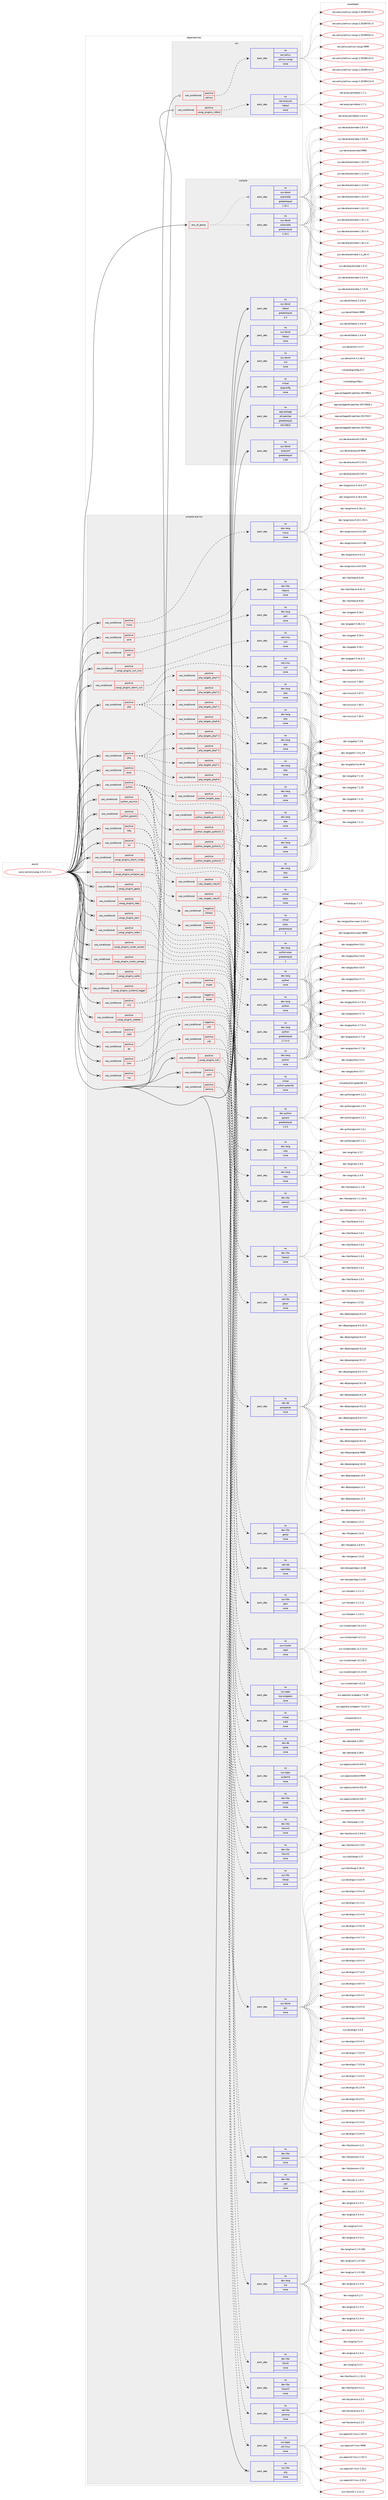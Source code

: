 digraph prolog {

# *************
# Graph options
# *************

newrank=true;
concentrate=true;
compound=true;
graph [rankdir=LR,fontname=Helvetica,fontsize=10,ranksep=1.5];#, ranksep=2.5, nodesep=0.2];
edge  [arrowhead=vee];
node  [fontname=Helvetica,fontsize=10];

# **********
# The ebuild
# **********

subgraph cluster_leftcol {
color=gray;
rank=same;
label=<<i>ebuild</i>>;
id [label="www-servers/uwsgi-2.0.17.1-r1", color=red, width=4, href="../www-servers/uwsgi-2.0.17.1-r1.svg"];
}

# ****************
# The dependencies
# ****************

subgraph cluster_midcol {
color=gray;
label=<<i>dependencies</i>>;
subgraph cluster_compile {
fillcolor="#eeeeee";
style=filled;
label=<<i>compile</i>>;
subgraph any15833 {
dependency911440 [label=<<TABLE BORDER="0" CELLBORDER="1" CELLSPACING="0" CELLPADDING="4"><TR><TD CELLPADDING="10">any_of_group</TD></TR></TABLE>>, shape=none, color=red];subgraph pack676386 {
dependency911441 [label=<<TABLE BORDER="0" CELLBORDER="1" CELLSPACING="0" CELLPADDING="4" WIDTH="220"><TR><TD ROWSPAN="6" CELLPADDING="30">pack_dep</TD></TR><TR><TD WIDTH="110">no</TD></TR><TR><TD>sys-devel</TD></TR><TR><TD>automake</TD></TR><TR><TD>greaterequal</TD></TR><TR><TD>1.16.1</TD></TR></TABLE>>, shape=none, color=blue];
}
dependency911440:e -> dependency911441:w [weight=20,style="dotted",arrowhead="oinv"];
subgraph pack676387 {
dependency911442 [label=<<TABLE BORDER="0" CELLBORDER="1" CELLSPACING="0" CELLPADDING="4" WIDTH="220"><TR><TD ROWSPAN="6" CELLPADDING="30">pack_dep</TD></TR><TR><TD WIDTH="110">no</TD></TR><TR><TD>sys-devel</TD></TR><TR><TD>automake</TD></TR><TR><TD>greaterequal</TD></TR><TR><TD>1.15.1</TD></TR></TABLE>>, shape=none, color=blue];
}
dependency911440:e -> dependency911442:w [weight=20,style="dotted",arrowhead="oinv"];
}
id:e -> dependency911440:w [weight=20,style="solid",arrowhead="vee"];
subgraph pack676388 {
dependency911443 [label=<<TABLE BORDER="0" CELLBORDER="1" CELLSPACING="0" CELLPADDING="4" WIDTH="220"><TR><TD ROWSPAN="6" CELLPADDING="30">pack_dep</TD></TR><TR><TD WIDTH="110">no</TD></TR><TR><TD>app-portage</TD></TR><TR><TD>elt-patches</TD></TR><TR><TD>greaterequal</TD></TR><TR><TD>20170815</TD></TR></TABLE>>, shape=none, color=blue];
}
id:e -> dependency911443:w [weight=20,style="solid",arrowhead="vee"];
subgraph pack676389 {
dependency911444 [label=<<TABLE BORDER="0" CELLBORDER="1" CELLSPACING="0" CELLPADDING="4" WIDTH="220"><TR><TD ROWSPAN="6" CELLPADDING="30">pack_dep</TD></TR><TR><TD WIDTH="110">no</TD></TR><TR><TD>sys-devel</TD></TR><TR><TD>autoconf</TD></TR><TR><TD>greaterequal</TD></TR><TR><TD>2.69</TD></TR></TABLE>>, shape=none, color=blue];
}
id:e -> dependency911444:w [weight=20,style="solid",arrowhead="vee"];
subgraph pack676390 {
dependency911445 [label=<<TABLE BORDER="0" CELLBORDER="1" CELLSPACING="0" CELLPADDING="4" WIDTH="220"><TR><TD ROWSPAN="6" CELLPADDING="30">pack_dep</TD></TR><TR><TD WIDTH="110">no</TD></TR><TR><TD>sys-devel</TD></TR><TR><TD>libtool</TD></TR><TR><TD>greaterequal</TD></TR><TR><TD>2.4</TD></TR></TABLE>>, shape=none, color=blue];
}
id:e -> dependency911445:w [weight=20,style="solid",arrowhead="vee"];
subgraph pack676391 {
dependency911446 [label=<<TABLE BORDER="0" CELLBORDER="1" CELLSPACING="0" CELLPADDING="4" WIDTH="220"><TR><TD ROWSPAN="6" CELLPADDING="30">pack_dep</TD></TR><TR><TD WIDTH="110">no</TD></TR><TR><TD>sys-devel</TD></TR><TR><TD>libtool</TD></TR><TR><TD>none</TD></TR><TR><TD></TD></TR></TABLE>>, shape=none, color=blue];
}
id:e -> dependency911446:w [weight=20,style="solid",arrowhead="vee"];
subgraph pack676392 {
dependency911447 [label=<<TABLE BORDER="0" CELLBORDER="1" CELLSPACING="0" CELLPADDING="4" WIDTH="220"><TR><TD ROWSPAN="6" CELLPADDING="30">pack_dep</TD></TR><TR><TD WIDTH="110">no</TD></TR><TR><TD>sys-devel</TD></TR><TR><TD>m4</TD></TR><TR><TD>none</TD></TR><TR><TD></TD></TR></TABLE>>, shape=none, color=blue];
}
id:e -> dependency911447:w [weight=20,style="solid",arrowhead="vee"];
subgraph pack676393 {
dependency911448 [label=<<TABLE BORDER="0" CELLBORDER="1" CELLSPACING="0" CELLPADDING="4" WIDTH="220"><TR><TD ROWSPAN="6" CELLPADDING="30">pack_dep</TD></TR><TR><TD WIDTH="110">no</TD></TR><TR><TD>virtual</TD></TR><TR><TD>pkgconfig</TD></TR><TR><TD>none</TD></TR><TR><TD></TD></TR></TABLE>>, shape=none, color=blue];
}
id:e -> dependency911448:w [weight=20,style="solid",arrowhead="vee"];
}
subgraph cluster_compileandrun {
fillcolor="#eeeeee";
style=filled;
label=<<i>compile and run</i>>;
subgraph cond218634 {
dependency911449 [label=<<TABLE BORDER="0" CELLBORDER="1" CELLSPACING="0" CELLPADDING="4"><TR><TD ROWSPAN="3" CELLPADDING="10">use_conditional</TD></TR><TR><TD>positive</TD></TR><TR><TD>caps</TD></TR></TABLE>>, shape=none, color=red];
subgraph pack676394 {
dependency911450 [label=<<TABLE BORDER="0" CELLBORDER="1" CELLSPACING="0" CELLPADDING="4" WIDTH="220"><TR><TD ROWSPAN="6" CELLPADDING="30">pack_dep</TD></TR><TR><TD WIDTH="110">no</TD></TR><TR><TD>sys-libs</TD></TR><TR><TD>libcap</TD></TR><TR><TD>none</TD></TR><TR><TD></TD></TR></TABLE>>, shape=none, color=blue];
}
dependency911449:e -> dependency911450:w [weight=20,style="dashed",arrowhead="vee"];
}
id:e -> dependency911449:w [weight=20,style="solid",arrowhead="odotvee"];
subgraph cond218635 {
dependency911451 [label=<<TABLE BORDER="0" CELLBORDER="1" CELLSPACING="0" CELLPADDING="4"><TR><TD ROWSPAN="3" CELLPADDING="10">use_conditional</TD></TR><TR><TD>positive</TD></TR><TR><TD>go</TD></TR></TABLE>>, shape=none, color=red];
subgraph pack676395 {
dependency911452 [label=<<TABLE BORDER="0" CELLBORDER="1" CELLSPACING="0" CELLPADDING="4" WIDTH="220"><TR><TD ROWSPAN="6" CELLPADDING="30">pack_dep</TD></TR><TR><TD WIDTH="110">no</TD></TR><TR><TD>sys-devel</TD></TR><TR><TD>gcc</TD></TR><TR><TD>none</TD></TR><TR><TD></TD></TR></TABLE>>, shape=none, color=blue];
}
dependency911451:e -> dependency911452:w [weight=20,style="dashed",arrowhead="vee"];
}
id:e -> dependency911451:w [weight=20,style="solid",arrowhead="odotvee"];
subgraph cond218636 {
dependency911453 [label=<<TABLE BORDER="0" CELLBORDER="1" CELLSPACING="0" CELLPADDING="4"><TR><TD ROWSPAN="3" CELLPADDING="10">use_conditional</TD></TR><TR><TD>positive</TD></TR><TR><TD>json</TD></TR></TABLE>>, shape=none, color=red];
subgraph cond218637 {
dependency911454 [label=<<TABLE BORDER="0" CELLBORDER="1" CELLSPACING="0" CELLPADDING="4"><TR><TD ROWSPAN="3" CELLPADDING="10">use_conditional</TD></TR><TR><TD>negative</TD></TR><TR><TD>yajl</TD></TR></TABLE>>, shape=none, color=red];
subgraph pack676396 {
dependency911455 [label=<<TABLE BORDER="0" CELLBORDER="1" CELLSPACING="0" CELLPADDING="4" WIDTH="220"><TR><TD ROWSPAN="6" CELLPADDING="30">pack_dep</TD></TR><TR><TD WIDTH="110">no</TD></TR><TR><TD>dev-libs</TD></TR><TR><TD>jansson</TD></TR><TR><TD>none</TD></TR><TR><TD></TD></TR></TABLE>>, shape=none, color=blue];
}
dependency911454:e -> dependency911455:w [weight=20,style="dashed",arrowhead="vee"];
}
dependency911453:e -> dependency911454:w [weight=20,style="dashed",arrowhead="vee"];
subgraph cond218638 {
dependency911456 [label=<<TABLE BORDER="0" CELLBORDER="1" CELLSPACING="0" CELLPADDING="4"><TR><TD ROWSPAN="3" CELLPADDING="10">use_conditional</TD></TR><TR><TD>positive</TD></TR><TR><TD>yajl</TD></TR></TABLE>>, shape=none, color=red];
subgraph pack676397 {
dependency911457 [label=<<TABLE BORDER="0" CELLBORDER="1" CELLSPACING="0" CELLPADDING="4" WIDTH="220"><TR><TD ROWSPAN="6" CELLPADDING="30">pack_dep</TD></TR><TR><TD WIDTH="110">no</TD></TR><TR><TD>dev-libs</TD></TR><TR><TD>yajl</TD></TR><TR><TD>none</TD></TR><TR><TD></TD></TR></TABLE>>, shape=none, color=blue];
}
dependency911456:e -> dependency911457:w [weight=20,style="dashed",arrowhead="vee"];
}
dependency911453:e -> dependency911456:w [weight=20,style="dashed",arrowhead="vee"];
}
id:e -> dependency911453:w [weight=20,style="solid",arrowhead="odotvee"];
subgraph cond218639 {
dependency911458 [label=<<TABLE BORDER="0" CELLBORDER="1" CELLSPACING="0" CELLPADDING="4"><TR><TD ROWSPAN="3" CELLPADDING="10">use_conditional</TD></TR><TR><TD>positive</TD></TR><TR><TD>lua</TD></TR></TABLE>>, shape=none, color=red];
subgraph pack676398 {
dependency911459 [label=<<TABLE BORDER="0" CELLBORDER="1" CELLSPACING="0" CELLPADDING="4" WIDTH="220"><TR><TD ROWSPAN="6" CELLPADDING="30">pack_dep</TD></TR><TR><TD WIDTH="110">no</TD></TR><TR><TD>dev-lang</TD></TR><TR><TD>lua</TD></TR><TR><TD>none</TD></TR><TR><TD></TD></TR></TABLE>>, shape=none, color=blue];
}
dependency911458:e -> dependency911459:w [weight=20,style="dashed",arrowhead="vee"];
}
id:e -> dependency911458:w [weight=20,style="solid",arrowhead="odotvee"];
subgraph cond218640 {
dependency911460 [label=<<TABLE BORDER="0" CELLBORDER="1" CELLSPACING="0" CELLPADDING="4"><TR><TD ROWSPAN="3" CELLPADDING="10">use_conditional</TD></TR><TR><TD>positive</TD></TR><TR><TD>mono</TD></TR></TABLE>>, shape=none, color=red];
subgraph pack676399 {
dependency911461 [label=<<TABLE BORDER="0" CELLBORDER="1" CELLSPACING="0" CELLPADDING="4" WIDTH="220"><TR><TD ROWSPAN="6" CELLPADDING="30">pack_dep</TD></TR><TR><TD WIDTH="110">no</TD></TR><TR><TD>dev-lang</TD></TR><TR><TD>mono</TD></TR><TR><TD>none</TD></TR><TR><TD></TD></TR></TABLE>>, shape=none, color=blue];
}
dependency911460:e -> dependency911461:w [weight=20,style="dashed",arrowhead="vee"];
}
id:e -> dependency911460:w [weight=20,style="solid",arrowhead="odotvee"];
subgraph cond218641 {
dependency911462 [label=<<TABLE BORDER="0" CELLBORDER="1" CELLSPACING="0" CELLPADDING="4"><TR><TD ROWSPAN="3" CELLPADDING="10">use_conditional</TD></TR><TR><TD>positive</TD></TR><TR><TD>pcre</TD></TR></TABLE>>, shape=none, color=red];
subgraph pack676400 {
dependency911463 [label=<<TABLE BORDER="0" CELLBORDER="1" CELLSPACING="0" CELLPADDING="4" WIDTH="220"><TR><TD ROWSPAN="6" CELLPADDING="30">pack_dep</TD></TR><TR><TD WIDTH="110">no</TD></TR><TR><TD>dev-libs</TD></TR><TR><TD>libpcre</TD></TR><TR><TD>none</TD></TR><TR><TD></TD></TR></TABLE>>, shape=none, color=blue];
}
dependency911462:e -> dependency911463:w [weight=20,style="dashed",arrowhead="vee"];
}
id:e -> dependency911462:w [weight=20,style="solid",arrowhead="odotvee"];
subgraph cond218642 {
dependency911464 [label=<<TABLE BORDER="0" CELLBORDER="1" CELLSPACING="0" CELLPADDING="4"><TR><TD ROWSPAN="3" CELLPADDING="10">use_conditional</TD></TR><TR><TD>positive</TD></TR><TR><TD>perl</TD></TR></TABLE>>, shape=none, color=red];
subgraph pack676401 {
dependency911465 [label=<<TABLE BORDER="0" CELLBORDER="1" CELLSPACING="0" CELLPADDING="4" WIDTH="220"><TR><TD ROWSPAN="6" CELLPADDING="30">pack_dep</TD></TR><TR><TD WIDTH="110">no</TD></TR><TR><TD>dev-lang</TD></TR><TR><TD>perl</TD></TR><TR><TD>none</TD></TR><TR><TD></TD></TR></TABLE>>, shape=none, color=blue];
}
dependency911464:e -> dependency911465:w [weight=20,style="dashed",arrowhead="vee"];
}
id:e -> dependency911464:w [weight=20,style="solid",arrowhead="odotvee"];
subgraph cond218643 {
dependency911466 [label=<<TABLE BORDER="0" CELLBORDER="1" CELLSPACING="0" CELLPADDING="4"><TR><TD ROWSPAN="3" CELLPADDING="10">use_conditional</TD></TR><TR><TD>positive</TD></TR><TR><TD>php</TD></TR></TABLE>>, shape=none, color=red];
subgraph cond218644 {
dependency911467 [label=<<TABLE BORDER="0" CELLBORDER="1" CELLSPACING="0" CELLPADDING="4"><TR><TD ROWSPAN="3" CELLPADDING="10">use_conditional</TD></TR><TR><TD>positive</TD></TR><TR><TD>php_targets_php5-6</TD></TR></TABLE>>, shape=none, color=red];
subgraph pack676402 {
dependency911468 [label=<<TABLE BORDER="0" CELLBORDER="1" CELLSPACING="0" CELLPADDING="4" WIDTH="220"><TR><TD ROWSPAN="6" CELLPADDING="30">pack_dep</TD></TR><TR><TD WIDTH="110">no</TD></TR><TR><TD>dev-lang</TD></TR><TR><TD>php</TD></TR><TR><TD>none</TD></TR><TR><TD></TD></TR></TABLE>>, shape=none, color=blue];
}
dependency911467:e -> dependency911468:w [weight=20,style="dashed",arrowhead="vee"];
}
dependency911466:e -> dependency911467:w [weight=20,style="dashed",arrowhead="vee"];
subgraph cond218645 {
dependency911469 [label=<<TABLE BORDER="0" CELLBORDER="1" CELLSPACING="0" CELLPADDING="4"><TR><TD ROWSPAN="3" CELLPADDING="10">use_conditional</TD></TR><TR><TD>positive</TD></TR><TR><TD>php_targets_php7-1</TD></TR></TABLE>>, shape=none, color=red];
subgraph pack676403 {
dependency911470 [label=<<TABLE BORDER="0" CELLBORDER="1" CELLSPACING="0" CELLPADDING="4" WIDTH="220"><TR><TD ROWSPAN="6" CELLPADDING="30">pack_dep</TD></TR><TR><TD WIDTH="110">no</TD></TR><TR><TD>dev-lang</TD></TR><TR><TD>php</TD></TR><TR><TD>none</TD></TR><TR><TD></TD></TR></TABLE>>, shape=none, color=blue];
}
dependency911469:e -> dependency911470:w [weight=20,style="dashed",arrowhead="vee"];
}
dependency911466:e -> dependency911469:w [weight=20,style="dashed",arrowhead="vee"];
subgraph cond218646 {
dependency911471 [label=<<TABLE BORDER="0" CELLBORDER="1" CELLSPACING="0" CELLPADDING="4"><TR><TD ROWSPAN="3" CELLPADDING="10">use_conditional</TD></TR><TR><TD>positive</TD></TR><TR><TD>php_targets_php7-2</TD></TR></TABLE>>, shape=none, color=red];
subgraph pack676404 {
dependency911472 [label=<<TABLE BORDER="0" CELLBORDER="1" CELLSPACING="0" CELLPADDING="4" WIDTH="220"><TR><TD ROWSPAN="6" CELLPADDING="30">pack_dep</TD></TR><TR><TD WIDTH="110">no</TD></TR><TR><TD>dev-lang</TD></TR><TR><TD>php</TD></TR><TR><TD>none</TD></TR><TR><TD></TD></TR></TABLE>>, shape=none, color=blue];
}
dependency911471:e -> dependency911472:w [weight=20,style="dashed",arrowhead="vee"];
}
dependency911466:e -> dependency911471:w [weight=20,style="dashed",arrowhead="vee"];
subgraph cond218647 {
dependency911473 [label=<<TABLE BORDER="0" CELLBORDER="1" CELLSPACING="0" CELLPADDING="4"><TR><TD ROWSPAN="3" CELLPADDING="10">use_conditional</TD></TR><TR><TD>positive</TD></TR><TR><TD>php_targets_php7-3</TD></TR></TABLE>>, shape=none, color=red];
subgraph pack676405 {
dependency911474 [label=<<TABLE BORDER="0" CELLBORDER="1" CELLSPACING="0" CELLPADDING="4" WIDTH="220"><TR><TD ROWSPAN="6" CELLPADDING="30">pack_dep</TD></TR><TR><TD WIDTH="110">no</TD></TR><TR><TD>dev-lang</TD></TR><TR><TD>php</TD></TR><TR><TD>none</TD></TR><TR><TD></TD></TR></TABLE>>, shape=none, color=blue];
}
dependency911473:e -> dependency911474:w [weight=20,style="dashed",arrowhead="vee"];
}
dependency911466:e -> dependency911473:w [weight=20,style="dashed",arrowhead="vee"];
}
id:e -> dependency911466:w [weight=20,style="solid",arrowhead="odotvee"];
subgraph cond218648 {
dependency911475 [label=<<TABLE BORDER="0" CELLBORDER="1" CELLSPACING="0" CELLPADDING="4"><TR><TD ROWSPAN="3" CELLPADDING="10">use_conditional</TD></TR><TR><TD>positive</TD></TR><TR><TD>php</TD></TR></TABLE>>, shape=none, color=red];
subgraph cond218649 {
dependency911476 [label=<<TABLE BORDER="0" CELLBORDER="1" CELLSPACING="0" CELLPADDING="4"><TR><TD ROWSPAN="3" CELLPADDING="10">use_conditional</TD></TR><TR><TD>positive</TD></TR><TR><TD>php_targets_php5-6</TD></TR></TABLE>>, shape=none, color=red];
subgraph pack676406 {
dependency911477 [label=<<TABLE BORDER="0" CELLBORDER="1" CELLSPACING="0" CELLPADDING="4" WIDTH="220"><TR><TD ROWSPAN="6" CELLPADDING="30">pack_dep</TD></TR><TR><TD WIDTH="110">no</TD></TR><TR><TD>dev-lang</TD></TR><TR><TD>php</TD></TR><TR><TD>none</TD></TR><TR><TD></TD></TR></TABLE>>, shape=none, color=blue];
}
dependency911476:e -> dependency911477:w [weight=20,style="dashed",arrowhead="vee"];
}
dependency911475:e -> dependency911476:w [weight=20,style="dashed",arrowhead="vee"];
subgraph cond218650 {
dependency911478 [label=<<TABLE BORDER="0" CELLBORDER="1" CELLSPACING="0" CELLPADDING="4"><TR><TD ROWSPAN="3" CELLPADDING="10">use_conditional</TD></TR><TR><TD>positive</TD></TR><TR><TD>php_targets_php7-1</TD></TR></TABLE>>, shape=none, color=red];
subgraph pack676407 {
dependency911479 [label=<<TABLE BORDER="0" CELLBORDER="1" CELLSPACING="0" CELLPADDING="4" WIDTH="220"><TR><TD ROWSPAN="6" CELLPADDING="30">pack_dep</TD></TR><TR><TD WIDTH="110">no</TD></TR><TR><TD>dev-lang</TD></TR><TR><TD>php</TD></TR><TR><TD>none</TD></TR><TR><TD></TD></TR></TABLE>>, shape=none, color=blue];
}
dependency911478:e -> dependency911479:w [weight=20,style="dashed",arrowhead="vee"];
}
dependency911475:e -> dependency911478:w [weight=20,style="dashed",arrowhead="vee"];
subgraph cond218651 {
dependency911480 [label=<<TABLE BORDER="0" CELLBORDER="1" CELLSPACING="0" CELLPADDING="4"><TR><TD ROWSPAN="3" CELLPADDING="10">use_conditional</TD></TR><TR><TD>positive</TD></TR><TR><TD>php_targets_php7-2</TD></TR></TABLE>>, shape=none, color=red];
subgraph pack676408 {
dependency911481 [label=<<TABLE BORDER="0" CELLBORDER="1" CELLSPACING="0" CELLPADDING="4" WIDTH="220"><TR><TD ROWSPAN="6" CELLPADDING="30">pack_dep</TD></TR><TR><TD WIDTH="110">no</TD></TR><TR><TD>dev-lang</TD></TR><TR><TD>php</TD></TR><TR><TD>none</TD></TR><TR><TD></TD></TR></TABLE>>, shape=none, color=blue];
}
dependency911480:e -> dependency911481:w [weight=20,style="dashed",arrowhead="vee"];
}
dependency911475:e -> dependency911480:w [weight=20,style="dashed",arrowhead="vee"];
subgraph cond218652 {
dependency911482 [label=<<TABLE BORDER="0" CELLBORDER="1" CELLSPACING="0" CELLPADDING="4"><TR><TD ROWSPAN="3" CELLPADDING="10">use_conditional</TD></TR><TR><TD>positive</TD></TR><TR><TD>php_targets_php7-3</TD></TR></TABLE>>, shape=none, color=red];
subgraph pack676409 {
dependency911483 [label=<<TABLE BORDER="0" CELLBORDER="1" CELLSPACING="0" CELLPADDING="4" WIDTH="220"><TR><TD ROWSPAN="6" CELLPADDING="30">pack_dep</TD></TR><TR><TD WIDTH="110">no</TD></TR><TR><TD>dev-lang</TD></TR><TR><TD>php</TD></TR><TR><TD>none</TD></TR><TR><TD></TD></TR></TABLE>>, shape=none, color=blue];
}
dependency911482:e -> dependency911483:w [weight=20,style="dashed",arrowhead="vee"];
}
dependency911475:e -> dependency911482:w [weight=20,style="dashed",arrowhead="vee"];
}
id:e -> dependency911475:w [weight=20,style="solid",arrowhead="odotvee"];
subgraph cond218653 {
dependency911484 [label=<<TABLE BORDER="0" CELLBORDER="1" CELLSPACING="0" CELLPADDING="4"><TR><TD ROWSPAN="3" CELLPADDING="10">use_conditional</TD></TR><TR><TD>positive</TD></TR><TR><TD>pypy</TD></TR></TABLE>>, shape=none, color=red];
subgraph pack676410 {
dependency911485 [label=<<TABLE BORDER="0" CELLBORDER="1" CELLSPACING="0" CELLPADDING="4" WIDTH="220"><TR><TD ROWSPAN="6" CELLPADDING="30">pack_dep</TD></TR><TR><TD WIDTH="110">no</TD></TR><TR><TD>virtual</TD></TR><TR><TD>pypy</TD></TR><TR><TD>none</TD></TR><TR><TD></TD></TR></TABLE>>, shape=none, color=blue];
}
dependency911484:e -> dependency911485:w [weight=20,style="dashed",arrowhead="vee"];
}
id:e -> dependency911484:w [weight=20,style="solid",arrowhead="odotvee"];
subgraph cond218654 {
dependency911486 [label=<<TABLE BORDER="0" CELLBORDER="1" CELLSPACING="0" CELLPADDING="4"><TR><TD ROWSPAN="3" CELLPADDING="10">use_conditional</TD></TR><TR><TD>positive</TD></TR><TR><TD>python</TD></TR></TABLE>>, shape=none, color=red];
subgraph cond218655 {
dependency911487 [label=<<TABLE BORDER="0" CELLBORDER="1" CELLSPACING="0" CELLPADDING="4"><TR><TD ROWSPAN="3" CELLPADDING="10">use_conditional</TD></TR><TR><TD>positive</TD></TR><TR><TD>python_targets_pypy</TD></TR></TABLE>>, shape=none, color=red];
subgraph pack676411 {
dependency911488 [label=<<TABLE BORDER="0" CELLBORDER="1" CELLSPACING="0" CELLPADDING="4" WIDTH="220"><TR><TD ROWSPAN="6" CELLPADDING="30">pack_dep</TD></TR><TR><TD WIDTH="110">no</TD></TR><TR><TD>virtual</TD></TR><TR><TD>pypy</TD></TR><TR><TD>greaterequal</TD></TR><TR><TD>5</TD></TR></TABLE>>, shape=none, color=blue];
}
dependency911487:e -> dependency911488:w [weight=20,style="dashed",arrowhead="vee"];
}
dependency911486:e -> dependency911487:w [weight=20,style="dashed",arrowhead="vee"];
subgraph cond218656 {
dependency911489 [label=<<TABLE BORDER="0" CELLBORDER="1" CELLSPACING="0" CELLPADDING="4"><TR><TD ROWSPAN="3" CELLPADDING="10">use_conditional</TD></TR><TR><TD>positive</TD></TR><TR><TD>python_targets_python2_7</TD></TR></TABLE>>, shape=none, color=red];
subgraph pack676412 {
dependency911490 [label=<<TABLE BORDER="0" CELLBORDER="1" CELLSPACING="0" CELLPADDING="4" WIDTH="220"><TR><TD ROWSPAN="6" CELLPADDING="30">pack_dep</TD></TR><TR><TD WIDTH="110">no</TD></TR><TR><TD>dev-lang</TD></TR><TR><TD>python</TD></TR><TR><TD>greaterequal</TD></TR><TR><TD>2.7.5-r2</TD></TR></TABLE>>, shape=none, color=blue];
}
dependency911489:e -> dependency911490:w [weight=20,style="dashed",arrowhead="vee"];
}
dependency911486:e -> dependency911489:w [weight=20,style="dashed",arrowhead="vee"];
subgraph cond218657 {
dependency911491 [label=<<TABLE BORDER="0" CELLBORDER="1" CELLSPACING="0" CELLPADDING="4"><TR><TD ROWSPAN="3" CELLPADDING="10">use_conditional</TD></TR><TR><TD>positive</TD></TR><TR><TD>python_targets_python3_5</TD></TR></TABLE>>, shape=none, color=red];
subgraph pack676413 {
dependency911492 [label=<<TABLE BORDER="0" CELLBORDER="1" CELLSPACING="0" CELLPADDING="4" WIDTH="220"><TR><TD ROWSPAN="6" CELLPADDING="30">pack_dep</TD></TR><TR><TD WIDTH="110">no</TD></TR><TR><TD>dev-lang</TD></TR><TR><TD>python</TD></TR><TR><TD>none</TD></TR><TR><TD></TD></TR></TABLE>>, shape=none, color=blue];
}
dependency911491:e -> dependency911492:w [weight=20,style="dashed",arrowhead="vee"];
}
dependency911486:e -> dependency911491:w [weight=20,style="dashed",arrowhead="vee"];
subgraph cond218658 {
dependency911493 [label=<<TABLE BORDER="0" CELLBORDER="1" CELLSPACING="0" CELLPADDING="4"><TR><TD ROWSPAN="3" CELLPADDING="10">use_conditional</TD></TR><TR><TD>positive</TD></TR><TR><TD>python_targets_python3_6</TD></TR></TABLE>>, shape=none, color=red];
subgraph pack676414 {
dependency911494 [label=<<TABLE BORDER="0" CELLBORDER="1" CELLSPACING="0" CELLPADDING="4" WIDTH="220"><TR><TD ROWSPAN="6" CELLPADDING="30">pack_dep</TD></TR><TR><TD WIDTH="110">no</TD></TR><TR><TD>dev-lang</TD></TR><TR><TD>python</TD></TR><TR><TD>none</TD></TR><TR><TD></TD></TR></TABLE>>, shape=none, color=blue];
}
dependency911493:e -> dependency911494:w [weight=20,style="dashed",arrowhead="vee"];
}
dependency911486:e -> dependency911493:w [weight=20,style="dashed",arrowhead="vee"];
subgraph cond218659 {
dependency911495 [label=<<TABLE BORDER="0" CELLBORDER="1" CELLSPACING="0" CELLPADDING="4"><TR><TD ROWSPAN="3" CELLPADDING="10">use_conditional</TD></TR><TR><TD>positive</TD></TR><TR><TD>python_targets_python3_7</TD></TR></TABLE>>, shape=none, color=red];
subgraph pack676415 {
dependency911496 [label=<<TABLE BORDER="0" CELLBORDER="1" CELLSPACING="0" CELLPADDING="4" WIDTH="220"><TR><TD ROWSPAN="6" CELLPADDING="30">pack_dep</TD></TR><TR><TD WIDTH="110">no</TD></TR><TR><TD>dev-lang</TD></TR><TR><TD>python</TD></TR><TR><TD>none</TD></TR><TR><TD></TD></TR></TABLE>>, shape=none, color=blue];
}
dependency911495:e -> dependency911496:w [weight=20,style="dashed",arrowhead="vee"];
}
dependency911486:e -> dependency911495:w [weight=20,style="dashed",arrowhead="vee"];
subgraph pack676416 {
dependency911497 [label=<<TABLE BORDER="0" CELLBORDER="1" CELLSPACING="0" CELLPADDING="4" WIDTH="220"><TR><TD ROWSPAN="6" CELLPADDING="30">pack_dep</TD></TR><TR><TD WIDTH="110">no</TD></TR><TR><TD>dev-lang</TD></TR><TR><TD>python-exec</TD></TR><TR><TD>greaterequal</TD></TR><TR><TD>2</TD></TR></TABLE>>, shape=none, color=blue];
}
dependency911486:e -> dependency911497:w [weight=20,style="dashed",arrowhead="vee"];
}
id:e -> dependency911486:w [weight=20,style="solid",arrowhead="odotvee"];
subgraph cond218660 {
dependency911498 [label=<<TABLE BORDER="0" CELLBORDER="1" CELLSPACING="0" CELLPADDING="4"><TR><TD ROWSPAN="3" CELLPADDING="10">use_conditional</TD></TR><TR><TD>positive</TD></TR><TR><TD>python_asyncio</TD></TR></TABLE>>, shape=none, color=red];
subgraph pack676417 {
dependency911499 [label=<<TABLE BORDER="0" CELLBORDER="1" CELLSPACING="0" CELLPADDING="4" WIDTH="220"><TR><TD ROWSPAN="6" CELLPADDING="30">pack_dep</TD></TR><TR><TD WIDTH="110">no</TD></TR><TR><TD>virtual</TD></TR><TR><TD>python-greenlet</TD></TR><TR><TD>none</TD></TR><TR><TD></TD></TR></TABLE>>, shape=none, color=blue];
}
dependency911498:e -> dependency911499:w [weight=20,style="dashed",arrowhead="vee"];
}
id:e -> dependency911498:w [weight=20,style="solid",arrowhead="odotvee"];
subgraph cond218661 {
dependency911500 [label=<<TABLE BORDER="0" CELLBORDER="1" CELLSPACING="0" CELLPADDING="4"><TR><TD ROWSPAN="3" CELLPADDING="10">use_conditional</TD></TR><TR><TD>positive</TD></TR><TR><TD>python_gevent</TD></TR></TABLE>>, shape=none, color=red];
subgraph pack676418 {
dependency911501 [label=<<TABLE BORDER="0" CELLBORDER="1" CELLSPACING="0" CELLPADDING="4" WIDTH="220"><TR><TD ROWSPAN="6" CELLPADDING="30">pack_dep</TD></TR><TR><TD WIDTH="110">no</TD></TR><TR><TD>dev-python</TD></TR><TR><TD>gevent</TD></TR><TR><TD>greaterequal</TD></TR><TR><TD>1.3.5</TD></TR></TABLE>>, shape=none, color=blue];
}
dependency911500:e -> dependency911501:w [weight=20,style="dashed",arrowhead="vee"];
}
id:e -> dependency911500:w [weight=20,style="solid",arrowhead="odotvee"];
subgraph cond218662 {
dependency911502 [label=<<TABLE BORDER="0" CELLBORDER="1" CELLSPACING="0" CELLPADDING="4"><TR><TD ROWSPAN="3" CELLPADDING="10">use_conditional</TD></TR><TR><TD>positive</TD></TR><TR><TD>ruby</TD></TR></TABLE>>, shape=none, color=red];
subgraph cond218663 {
dependency911503 [label=<<TABLE BORDER="0" CELLBORDER="1" CELLSPACING="0" CELLPADDING="4"><TR><TD ROWSPAN="3" CELLPADDING="10">use_conditional</TD></TR><TR><TD>positive</TD></TR><TR><TD>ruby_targets_ruby24</TD></TR></TABLE>>, shape=none, color=red];
subgraph pack676419 {
dependency911504 [label=<<TABLE BORDER="0" CELLBORDER="1" CELLSPACING="0" CELLPADDING="4" WIDTH="220"><TR><TD ROWSPAN="6" CELLPADDING="30">pack_dep</TD></TR><TR><TD WIDTH="110">no</TD></TR><TR><TD>dev-lang</TD></TR><TR><TD>ruby</TD></TR><TR><TD>none</TD></TR><TR><TD></TD></TR></TABLE>>, shape=none, color=blue];
}
dependency911503:e -> dependency911504:w [weight=20,style="dashed",arrowhead="vee"];
}
dependency911502:e -> dependency911503:w [weight=20,style="dashed",arrowhead="vee"];
subgraph cond218664 {
dependency911505 [label=<<TABLE BORDER="0" CELLBORDER="1" CELLSPACING="0" CELLPADDING="4"><TR><TD ROWSPAN="3" CELLPADDING="10">use_conditional</TD></TR><TR><TD>positive</TD></TR><TR><TD>ruby_targets_ruby25</TD></TR></TABLE>>, shape=none, color=red];
subgraph pack676420 {
dependency911506 [label=<<TABLE BORDER="0" CELLBORDER="1" CELLSPACING="0" CELLPADDING="4" WIDTH="220"><TR><TD ROWSPAN="6" CELLPADDING="30">pack_dep</TD></TR><TR><TD WIDTH="110">no</TD></TR><TR><TD>dev-lang</TD></TR><TR><TD>ruby</TD></TR><TR><TD>none</TD></TR><TR><TD></TD></TR></TABLE>>, shape=none, color=blue];
}
dependency911505:e -> dependency911506:w [weight=20,style="dashed",arrowhead="vee"];
}
dependency911502:e -> dependency911505:w [weight=20,style="dashed",arrowhead="vee"];
}
id:e -> dependency911502:w [weight=20,style="solid",arrowhead="odotvee"];
subgraph cond218665 {
dependency911507 [label=<<TABLE BORDER="0" CELLBORDER="1" CELLSPACING="0" CELLPADDING="4"><TR><TD ROWSPAN="3" CELLPADDING="10">use_conditional</TD></TR><TR><TD>positive</TD></TR><TR><TD>ssl</TD></TR></TABLE>>, shape=none, color=red];
subgraph cond218666 {
dependency911508 [label=<<TABLE BORDER="0" CELLBORDER="1" CELLSPACING="0" CELLPADDING="4"><TR><TD ROWSPAN="3" CELLPADDING="10">use_conditional</TD></TR><TR><TD>negative</TD></TR><TR><TD>libressl</TD></TR></TABLE>>, shape=none, color=red];
subgraph pack676421 {
dependency911509 [label=<<TABLE BORDER="0" CELLBORDER="1" CELLSPACING="0" CELLPADDING="4" WIDTH="220"><TR><TD ROWSPAN="6" CELLPADDING="30">pack_dep</TD></TR><TR><TD WIDTH="110">no</TD></TR><TR><TD>dev-libs</TD></TR><TR><TD>openssl</TD></TR><TR><TD>none</TD></TR><TR><TD></TD></TR></TABLE>>, shape=none, color=blue];
}
dependency911508:e -> dependency911509:w [weight=20,style="dashed",arrowhead="vee"];
}
dependency911507:e -> dependency911508:w [weight=20,style="dashed",arrowhead="vee"];
subgraph cond218667 {
dependency911510 [label=<<TABLE BORDER="0" CELLBORDER="1" CELLSPACING="0" CELLPADDING="4"><TR><TD ROWSPAN="3" CELLPADDING="10">use_conditional</TD></TR><TR><TD>positive</TD></TR><TR><TD>libressl</TD></TR></TABLE>>, shape=none, color=red];
subgraph pack676422 {
dependency911511 [label=<<TABLE BORDER="0" CELLBORDER="1" CELLSPACING="0" CELLPADDING="4" WIDTH="220"><TR><TD ROWSPAN="6" CELLPADDING="30">pack_dep</TD></TR><TR><TD WIDTH="110">no</TD></TR><TR><TD>dev-libs</TD></TR><TR><TD>libressl</TD></TR><TR><TD>none</TD></TR><TR><TD></TD></TR></TABLE>>, shape=none, color=blue];
}
dependency911510:e -> dependency911511:w [weight=20,style="dashed",arrowhead="vee"];
}
dependency911507:e -> dependency911510:w [weight=20,style="dashed",arrowhead="vee"];
}
id:e -> dependency911507:w [weight=20,style="solid",arrowhead="odotvee"];
subgraph cond218668 {
dependency911512 [label=<<TABLE BORDER="0" CELLBORDER="1" CELLSPACING="0" CELLPADDING="4"><TR><TD ROWSPAN="3" CELLPADDING="10">use_conditional</TD></TR><TR><TD>positive</TD></TR><TR><TD>uwsgi_plugins_alarm_curl</TD></TR></TABLE>>, shape=none, color=red];
subgraph pack676423 {
dependency911513 [label=<<TABLE BORDER="0" CELLBORDER="1" CELLSPACING="0" CELLPADDING="4" WIDTH="220"><TR><TD ROWSPAN="6" CELLPADDING="30">pack_dep</TD></TR><TR><TD WIDTH="110">no</TD></TR><TR><TD>net-misc</TD></TR><TR><TD>curl</TD></TR><TR><TD>none</TD></TR><TR><TD></TD></TR></TABLE>>, shape=none, color=blue];
}
dependency911512:e -> dependency911513:w [weight=20,style="dashed",arrowhead="vee"];
}
id:e -> dependency911512:w [weight=20,style="solid",arrowhead="odotvee"];
subgraph cond218669 {
dependency911514 [label=<<TABLE BORDER="0" CELLBORDER="1" CELLSPACING="0" CELLPADDING="4"><TR><TD ROWSPAN="3" CELLPADDING="10">use_conditional</TD></TR><TR><TD>positive</TD></TR><TR><TD>uwsgi_plugins_alarm_xmpp</TD></TR></TABLE>>, shape=none, color=red];
subgraph pack676424 {
dependency911515 [label=<<TABLE BORDER="0" CELLBORDER="1" CELLSPACING="0" CELLPADDING="4" WIDTH="220"><TR><TD ROWSPAN="6" CELLPADDING="30">pack_dep</TD></TR><TR><TD WIDTH="110">no</TD></TR><TR><TD>net-libs</TD></TR><TR><TD>gloox</TD></TR><TR><TD>none</TD></TR><TR><TD></TD></TR></TABLE>>, shape=none, color=blue];
}
dependency911514:e -> dependency911515:w [weight=20,style="dashed",arrowhead="vee"];
}
id:e -> dependency911514:w [weight=20,style="solid",arrowhead="odotvee"];
subgraph cond218670 {
dependency911516 [label=<<TABLE BORDER="0" CELLBORDER="1" CELLSPACING="0" CELLPADDING="4"><TR><TD ROWSPAN="3" CELLPADDING="10">use_conditional</TD></TR><TR><TD>positive</TD></TR><TR><TD>uwsgi_plugins_curl_cron</TD></TR></TABLE>>, shape=none, color=red];
subgraph pack676425 {
dependency911517 [label=<<TABLE BORDER="0" CELLBORDER="1" CELLSPACING="0" CELLPADDING="4" WIDTH="220"><TR><TD ROWSPAN="6" CELLPADDING="30">pack_dep</TD></TR><TR><TD WIDTH="110">no</TD></TR><TR><TD>net-misc</TD></TR><TR><TD>curl</TD></TR><TR><TD>none</TD></TR><TR><TD></TD></TR></TABLE>>, shape=none, color=blue];
}
dependency911516:e -> dependency911517:w [weight=20,style="dashed",arrowhead="vee"];
}
id:e -> dependency911516:w [weight=20,style="solid",arrowhead="odotvee"];
subgraph cond218671 {
dependency911518 [label=<<TABLE BORDER="0" CELLBORDER="1" CELLSPACING="0" CELLPADDING="4"><TR><TD ROWSPAN="3" CELLPADDING="10">use_conditional</TD></TR><TR><TD>positive</TD></TR><TR><TD>uwsgi_plugins_emperor_pg</TD></TR></TABLE>>, shape=none, color=red];
subgraph pack676426 {
dependency911519 [label=<<TABLE BORDER="0" CELLBORDER="1" CELLSPACING="0" CELLPADDING="4" WIDTH="220"><TR><TD ROWSPAN="6" CELLPADDING="30">pack_dep</TD></TR><TR><TD WIDTH="110">no</TD></TR><TR><TD>dev-db</TD></TR><TR><TD>postgresql</TD></TR><TR><TD>none</TD></TR><TR><TD></TD></TR></TABLE>>, shape=none, color=blue];
}
dependency911518:e -> dependency911519:w [weight=20,style="dashed",arrowhead="vee"];
}
id:e -> dependency911518:w [weight=20,style="solid",arrowhead="odotvee"];
subgraph cond218672 {
dependency911520 [label=<<TABLE BORDER="0" CELLBORDER="1" CELLSPACING="0" CELLPADDING="4"><TR><TD ROWSPAN="3" CELLPADDING="10">use_conditional</TD></TR><TR><TD>positive</TD></TR><TR><TD>uwsgi_plugins_geoip</TD></TR></TABLE>>, shape=none, color=red];
subgraph pack676427 {
dependency911521 [label=<<TABLE BORDER="0" CELLBORDER="1" CELLSPACING="0" CELLPADDING="4" WIDTH="220"><TR><TD ROWSPAN="6" CELLPADDING="30">pack_dep</TD></TR><TR><TD WIDTH="110">no</TD></TR><TR><TD>dev-libs</TD></TR><TR><TD>geoip</TD></TR><TR><TD>none</TD></TR><TR><TD></TD></TR></TABLE>>, shape=none, color=blue];
}
dependency911520:e -> dependency911521:w [weight=20,style="dashed",arrowhead="vee"];
}
id:e -> dependency911520:w [weight=20,style="solid",arrowhead="odotvee"];
subgraph cond218673 {
dependency911522 [label=<<TABLE BORDER="0" CELLBORDER="1" CELLSPACING="0" CELLPADDING="4"><TR><TD ROWSPAN="3" CELLPADDING="10">use_conditional</TD></TR><TR><TD>positive</TD></TR><TR><TD>uwsgi_plugins_ldap</TD></TR></TABLE>>, shape=none, color=red];
subgraph pack676428 {
dependency911523 [label=<<TABLE BORDER="0" CELLBORDER="1" CELLSPACING="0" CELLPADDING="4" WIDTH="220"><TR><TD ROWSPAN="6" CELLPADDING="30">pack_dep</TD></TR><TR><TD WIDTH="110">no</TD></TR><TR><TD>net-nds</TD></TR><TR><TD>openldap</TD></TR><TR><TD>none</TD></TR><TR><TD></TD></TR></TABLE>>, shape=none, color=blue];
}
dependency911522:e -> dependency911523:w [weight=20,style="dashed",arrowhead="vee"];
}
id:e -> dependency911522:w [weight=20,style="solid",arrowhead="odotvee"];
subgraph cond218674 {
dependency911524 [label=<<TABLE BORDER="0" CELLBORDER="1" CELLSPACING="0" CELLPADDING="4"><TR><TD ROWSPAN="3" CELLPADDING="10">use_conditional</TD></TR><TR><TD>positive</TD></TR><TR><TD>uwsgi_plugins_pam</TD></TR></TABLE>>, shape=none, color=red];
subgraph pack676429 {
dependency911525 [label=<<TABLE BORDER="0" CELLBORDER="1" CELLSPACING="0" CELLPADDING="4" WIDTH="220"><TR><TD ROWSPAN="6" CELLPADDING="30">pack_dep</TD></TR><TR><TD WIDTH="110">no</TD></TR><TR><TD>sys-libs</TD></TR><TR><TD>pam</TD></TR><TR><TD>none</TD></TR><TR><TD></TD></TR></TABLE>>, shape=none, color=blue];
}
dependency911524:e -> dependency911525:w [weight=20,style="dashed",arrowhead="vee"];
}
id:e -> dependency911524:w [weight=20,style="solid",arrowhead="odotvee"];
subgraph cond218675 {
dependency911526 [label=<<TABLE BORDER="0" CELLBORDER="1" CELLSPACING="0" CELLPADDING="4"><TR><TD ROWSPAN="3" CELLPADDING="10">use_conditional</TD></TR><TR><TD>positive</TD></TR><TR><TD>uwsgi_plugins_rados</TD></TR></TABLE>>, shape=none, color=red];
subgraph pack676430 {
dependency911527 [label=<<TABLE BORDER="0" CELLBORDER="1" CELLSPACING="0" CELLPADDING="4" WIDTH="220"><TR><TD ROWSPAN="6" CELLPADDING="30">pack_dep</TD></TR><TR><TD WIDTH="110">no</TD></TR><TR><TD>sys-cluster</TD></TR><TR><TD>ceph</TD></TR><TR><TD>none</TD></TR><TR><TD></TD></TR></TABLE>>, shape=none, color=blue];
}
dependency911526:e -> dependency911527:w [weight=20,style="dashed",arrowhead="vee"];
}
id:e -> dependency911526:w [weight=20,style="solid",arrowhead="odotvee"];
subgraph cond218676 {
dependency911528 [label=<<TABLE BORDER="0" CELLBORDER="1" CELLSPACING="0" CELLPADDING="4"><TR><TD ROWSPAN="3" CELLPADDING="10">use_conditional</TD></TR><TR><TD>positive</TD></TR><TR><TD>uwsgi_plugins_router_access</TD></TR></TABLE>>, shape=none, color=red];
subgraph pack676431 {
dependency911529 [label=<<TABLE BORDER="0" CELLBORDER="1" CELLSPACING="0" CELLPADDING="4" WIDTH="220"><TR><TD ROWSPAN="6" CELLPADDING="30">pack_dep</TD></TR><TR><TD WIDTH="110">no</TD></TR><TR><TD>sys-apps</TD></TR><TR><TD>tcp-wrappers</TD></TR><TR><TD>none</TD></TR><TR><TD></TD></TR></TABLE>>, shape=none, color=blue];
}
dependency911528:e -> dependency911529:w [weight=20,style="dashed",arrowhead="vee"];
}
id:e -> dependency911528:w [weight=20,style="solid",arrowhead="odotvee"];
subgraph cond218677 {
dependency911530 [label=<<TABLE BORDER="0" CELLBORDER="1" CELLSPACING="0" CELLPADDING="4"><TR><TD ROWSPAN="3" CELLPADDING="10">use_conditional</TD></TR><TR><TD>positive</TD></TR><TR><TD>uwsgi_plugins_router_spnego</TD></TR></TABLE>>, shape=none, color=red];
subgraph pack676432 {
dependency911531 [label=<<TABLE BORDER="0" CELLBORDER="1" CELLSPACING="0" CELLPADDING="4" WIDTH="220"><TR><TD ROWSPAN="6" CELLPADDING="30">pack_dep</TD></TR><TR><TD WIDTH="110">no</TD></TR><TR><TD>virtual</TD></TR><TR><TD>krb5</TD></TR><TR><TD>none</TD></TR><TR><TD></TD></TR></TABLE>>, shape=none, color=blue];
}
dependency911530:e -> dependency911531:w [weight=20,style="dashed",arrowhead="vee"];
}
id:e -> dependency911530:w [weight=20,style="solid",arrowhead="odotvee"];
subgraph cond218678 {
dependency911532 [label=<<TABLE BORDER="0" CELLBORDER="1" CELLSPACING="0" CELLPADDING="4"><TR><TD ROWSPAN="3" CELLPADDING="10">use_conditional</TD></TR><TR><TD>positive</TD></TR><TR><TD>uwsgi_plugins_sqlite</TD></TR></TABLE>>, shape=none, color=red];
subgraph pack676433 {
dependency911533 [label=<<TABLE BORDER="0" CELLBORDER="1" CELLSPACING="0" CELLPADDING="4" WIDTH="220"><TR><TD ROWSPAN="6" CELLPADDING="30">pack_dep</TD></TR><TR><TD WIDTH="110">no</TD></TR><TR><TD>dev-db</TD></TR><TR><TD>sqlite</TD></TR><TR><TD>none</TD></TR><TR><TD></TD></TR></TABLE>>, shape=none, color=blue];
}
dependency911532:e -> dependency911533:w [weight=20,style="dashed",arrowhead="vee"];
}
id:e -> dependency911532:w [weight=20,style="solid",arrowhead="odotvee"];
subgraph cond218679 {
dependency911534 [label=<<TABLE BORDER="0" CELLBORDER="1" CELLSPACING="0" CELLPADDING="4"><TR><TD ROWSPAN="3" CELLPADDING="10">use_conditional</TD></TR><TR><TD>positive</TD></TR><TR><TD>uwsgi_plugins_systemd_logger</TD></TR></TABLE>>, shape=none, color=red];
subgraph pack676434 {
dependency911535 [label=<<TABLE BORDER="0" CELLBORDER="1" CELLSPACING="0" CELLPADDING="4" WIDTH="220"><TR><TD ROWSPAN="6" CELLPADDING="30">pack_dep</TD></TR><TR><TD WIDTH="110">no</TD></TR><TR><TD>sys-apps</TD></TR><TR><TD>systemd</TD></TR><TR><TD>none</TD></TR><TR><TD></TD></TR></TABLE>>, shape=none, color=blue];
}
dependency911534:e -> dependency911535:w [weight=20,style="dashed",arrowhead="vee"];
}
id:e -> dependency911534:w [weight=20,style="solid",arrowhead="odotvee"];
subgraph cond218680 {
dependency911536 [label=<<TABLE BORDER="0" CELLBORDER="1" CELLSPACING="0" CELLPADDING="4"><TR><TD ROWSPAN="3" CELLPADDING="10">use_conditional</TD></TR><TR><TD>positive</TD></TR><TR><TD>uwsgi_plugins_webdav</TD></TR></TABLE>>, shape=none, color=red];
subgraph pack676435 {
dependency911537 [label=<<TABLE BORDER="0" CELLBORDER="1" CELLSPACING="0" CELLPADDING="4" WIDTH="220"><TR><TD ROWSPAN="6" CELLPADDING="30">pack_dep</TD></TR><TR><TD WIDTH="110">no</TD></TR><TR><TD>dev-libs</TD></TR><TR><TD>libxml2</TD></TR><TR><TD>none</TD></TR><TR><TD></TD></TR></TABLE>>, shape=none, color=blue];
}
dependency911536:e -> dependency911537:w [weight=20,style="dashed",arrowhead="vee"];
}
id:e -> dependency911536:w [weight=20,style="solid",arrowhead="odotvee"];
subgraph cond218681 {
dependency911538 [label=<<TABLE BORDER="0" CELLBORDER="1" CELLSPACING="0" CELLPADDING="4"><TR><TD ROWSPAN="3" CELLPADDING="10">use_conditional</TD></TR><TR><TD>positive</TD></TR><TR><TD>uwsgi_plugins_xslt</TD></TR></TABLE>>, shape=none, color=red];
subgraph pack676436 {
dependency911539 [label=<<TABLE BORDER="0" CELLBORDER="1" CELLSPACING="0" CELLPADDING="4" WIDTH="220"><TR><TD ROWSPAN="6" CELLPADDING="30">pack_dep</TD></TR><TR><TD WIDTH="110">no</TD></TR><TR><TD>dev-libs</TD></TR><TR><TD>libxslt</TD></TR><TR><TD>none</TD></TR><TR><TD></TD></TR></TABLE>>, shape=none, color=blue];
}
dependency911538:e -> dependency911539:w [weight=20,style="dashed",arrowhead="vee"];
}
id:e -> dependency911538:w [weight=20,style="solid",arrowhead="odotvee"];
subgraph cond218682 {
dependency911540 [label=<<TABLE BORDER="0" CELLBORDER="1" CELLSPACING="0" CELLPADDING="4"><TR><TD ROWSPAN="3" CELLPADDING="10">use_conditional</TD></TR><TR><TD>positive</TD></TR><TR><TD>xml</TD></TR></TABLE>>, shape=none, color=red];
subgraph cond218683 {
dependency911541 [label=<<TABLE BORDER="0" CELLBORDER="1" CELLSPACING="0" CELLPADDING="4"><TR><TD ROWSPAN="3" CELLPADDING="10">use_conditional</TD></TR><TR><TD>negative</TD></TR><TR><TD>expat</TD></TR></TABLE>>, shape=none, color=red];
subgraph pack676437 {
dependency911542 [label=<<TABLE BORDER="0" CELLBORDER="1" CELLSPACING="0" CELLPADDING="4" WIDTH="220"><TR><TD ROWSPAN="6" CELLPADDING="30">pack_dep</TD></TR><TR><TD WIDTH="110">no</TD></TR><TR><TD>dev-libs</TD></TR><TR><TD>libxml2</TD></TR><TR><TD>none</TD></TR><TR><TD></TD></TR></TABLE>>, shape=none, color=blue];
}
dependency911541:e -> dependency911542:w [weight=20,style="dashed",arrowhead="vee"];
}
dependency911540:e -> dependency911541:w [weight=20,style="dashed",arrowhead="vee"];
subgraph cond218684 {
dependency911543 [label=<<TABLE BORDER="0" CELLBORDER="1" CELLSPACING="0" CELLPADDING="4"><TR><TD ROWSPAN="3" CELLPADDING="10">use_conditional</TD></TR><TR><TD>positive</TD></TR><TR><TD>expat</TD></TR></TABLE>>, shape=none, color=red];
subgraph pack676438 {
dependency911544 [label=<<TABLE BORDER="0" CELLBORDER="1" CELLSPACING="0" CELLPADDING="4" WIDTH="220"><TR><TD ROWSPAN="6" CELLPADDING="30">pack_dep</TD></TR><TR><TD WIDTH="110">no</TD></TR><TR><TD>dev-libs</TD></TR><TR><TD>expat</TD></TR><TR><TD>none</TD></TR><TR><TD></TD></TR></TABLE>>, shape=none, color=blue];
}
dependency911543:e -> dependency911544:w [weight=20,style="dashed",arrowhead="vee"];
}
dependency911540:e -> dependency911543:w [weight=20,style="dashed",arrowhead="vee"];
}
id:e -> dependency911540:w [weight=20,style="solid",arrowhead="odotvee"];
subgraph cond218685 {
dependency911545 [label=<<TABLE BORDER="0" CELLBORDER="1" CELLSPACING="0" CELLPADDING="4"><TR><TD ROWSPAN="3" CELLPADDING="10">use_conditional</TD></TR><TR><TD>positive</TD></TR><TR><TD>yaml</TD></TR></TABLE>>, shape=none, color=red];
subgraph pack676439 {
dependency911546 [label=<<TABLE BORDER="0" CELLBORDER="1" CELLSPACING="0" CELLPADDING="4" WIDTH="220"><TR><TD ROWSPAN="6" CELLPADDING="30">pack_dep</TD></TR><TR><TD WIDTH="110">no</TD></TR><TR><TD>dev-libs</TD></TR><TR><TD>libyaml</TD></TR><TR><TD>none</TD></TR><TR><TD></TD></TR></TABLE>>, shape=none, color=blue];
}
dependency911545:e -> dependency911546:w [weight=20,style="dashed",arrowhead="vee"];
}
id:e -> dependency911545:w [weight=20,style="solid",arrowhead="odotvee"];
subgraph cond218686 {
dependency911547 [label=<<TABLE BORDER="0" CELLBORDER="1" CELLSPACING="0" CELLPADDING="4"><TR><TD ROWSPAN="3" CELLPADDING="10">use_conditional</TD></TR><TR><TD>positive</TD></TR><TR><TD>zeromq</TD></TR></TABLE>>, shape=none, color=red];
subgraph pack676440 {
dependency911548 [label=<<TABLE BORDER="0" CELLBORDER="1" CELLSPACING="0" CELLPADDING="4" WIDTH="220"><TR><TD ROWSPAN="6" CELLPADDING="30">pack_dep</TD></TR><TR><TD WIDTH="110">no</TD></TR><TR><TD>net-libs</TD></TR><TR><TD>zeromq</TD></TR><TR><TD>none</TD></TR><TR><TD></TD></TR></TABLE>>, shape=none, color=blue];
}
dependency911547:e -> dependency911548:w [weight=20,style="dashed",arrowhead="vee"];
subgraph pack676441 {
dependency911549 [label=<<TABLE BORDER="0" CELLBORDER="1" CELLSPACING="0" CELLPADDING="4" WIDTH="220"><TR><TD ROWSPAN="6" CELLPADDING="30">pack_dep</TD></TR><TR><TD WIDTH="110">no</TD></TR><TR><TD>sys-apps</TD></TR><TR><TD>util-linux</TD></TR><TR><TD>none</TD></TR><TR><TD></TD></TR></TABLE>>, shape=none, color=blue];
}
dependency911547:e -> dependency911549:w [weight=20,style="dashed",arrowhead="vee"];
}
id:e -> dependency911547:w [weight=20,style="solid",arrowhead="odotvee"];
subgraph pack676442 {
dependency911550 [label=<<TABLE BORDER="0" CELLBORDER="1" CELLSPACING="0" CELLPADDING="4" WIDTH="220"><TR><TD ROWSPAN="6" CELLPADDING="30">pack_dep</TD></TR><TR><TD WIDTH="110">no</TD></TR><TR><TD>sys-libs</TD></TR><TR><TD>zlib</TD></TR><TR><TD>none</TD></TR><TR><TD></TD></TR></TABLE>>, shape=none, color=blue];
}
id:e -> dependency911550:w [weight=20,style="solid",arrowhead="odotvee"];
}
subgraph cluster_run {
fillcolor="#eeeeee";
style=filled;
label=<<i>run</i>>;
subgraph cond218687 {
dependency911551 [label=<<TABLE BORDER="0" CELLBORDER="1" CELLSPACING="0" CELLPADDING="4"><TR><TD ROWSPAN="3" CELLPADDING="10">use_conditional</TD></TR><TR><TD>positive</TD></TR><TR><TD>selinux</TD></TR></TABLE>>, shape=none, color=red];
subgraph pack676443 {
dependency911552 [label=<<TABLE BORDER="0" CELLBORDER="1" CELLSPACING="0" CELLPADDING="4" WIDTH="220"><TR><TD ROWSPAN="6" CELLPADDING="30">pack_dep</TD></TR><TR><TD WIDTH="110">no</TD></TR><TR><TD>sec-policy</TD></TR><TR><TD>selinux-uwsgi</TD></TR><TR><TD>none</TD></TR><TR><TD></TD></TR></TABLE>>, shape=none, color=blue];
}
dependency911551:e -> dependency911552:w [weight=20,style="dashed",arrowhead="vee"];
}
id:e -> dependency911551:w [weight=20,style="solid",arrowhead="odot"];
subgraph cond218688 {
dependency911553 [label=<<TABLE BORDER="0" CELLBORDER="1" CELLSPACING="0" CELLPADDING="4"><TR><TD ROWSPAN="3" CELLPADDING="10">use_conditional</TD></TR><TR><TD>positive</TD></TR><TR><TD>uwsgi_plugins_rrdtool</TD></TR></TABLE>>, shape=none, color=red];
subgraph pack676444 {
dependency911554 [label=<<TABLE BORDER="0" CELLBORDER="1" CELLSPACING="0" CELLPADDING="4" WIDTH="220"><TR><TD ROWSPAN="6" CELLPADDING="30">pack_dep</TD></TR><TR><TD WIDTH="110">no</TD></TR><TR><TD>net-analyzer</TD></TR><TR><TD>rrdtool</TD></TR><TR><TD>none</TD></TR><TR><TD></TD></TR></TABLE>>, shape=none, color=blue];
}
dependency911553:e -> dependency911554:w [weight=20,style="dashed",arrowhead="vee"];
}
id:e -> dependency911553:w [weight=20,style="solid",arrowhead="odot"];
}
}

# **************
# The candidates
# **************

subgraph cluster_choices {
rank=same;
color=gray;
label=<<i>candidates</i>>;

subgraph choice676386 {
color=black;
nodesep=1;
choice11512111545100101118101108479711711611110997107101454946494846514511451 [label="sys-devel/automake-1.10.3-r3", color=red, width=4,href="../sys-devel/automake-1.10.3-r3.svg"];
choice11512111545100101118101108479711711611110997107101454946494946544511451 [label="sys-devel/automake-1.11.6-r3", color=red, width=4,href="../sys-devel/automake-1.11.6-r3.svg"];
choice11512111545100101118101108479711711611110997107101454946495046544511450 [label="sys-devel/automake-1.12.6-r2", color=red, width=4,href="../sys-devel/automake-1.12.6-r2.svg"];
choice11512111545100101118101108479711711611110997107101454946495146524511450 [label="sys-devel/automake-1.13.4-r2", color=red, width=4,href="../sys-devel/automake-1.13.4-r2.svg"];
choice11512111545100101118101108479711711611110997107101454946495246494511450 [label="sys-devel/automake-1.14.1-r2", color=red, width=4,href="../sys-devel/automake-1.14.1-r2.svg"];
choice11512111545100101118101108479711711611110997107101454946495346494511450 [label="sys-devel/automake-1.15.1-r2", color=red, width=4,href="../sys-devel/automake-1.15.1-r2.svg"];
choice11512111545100101118101108479711711611110997107101454946495446494511449 [label="sys-devel/automake-1.16.1-r1", color=red, width=4,href="../sys-devel/automake-1.16.1-r1.svg"];
choice11512111545100101118101108479711711611110997107101454946495446494511450 [label="sys-devel/automake-1.16.1-r2", color=red, width=4,href="../sys-devel/automake-1.16.1-r2.svg"];
choice115121115451001011181011084797117116111109971071014549465295112544511450 [label="sys-devel/automake-1.4_p6-r2", color=red, width=4,href="../sys-devel/automake-1.4_p6-r2.svg"];
choice11512111545100101118101108479711711611110997107101454946534511450 [label="sys-devel/automake-1.5-r2", color=red, width=4,href="../sys-devel/automake-1.5-r2.svg"];
choice115121115451001011181011084797117116111109971071014549465446514511450 [label="sys-devel/automake-1.6.3-r2", color=red, width=4,href="../sys-devel/automake-1.6.3-r2.svg"];
choice115121115451001011181011084797117116111109971071014549465546574511451 [label="sys-devel/automake-1.7.9-r3", color=red, width=4,href="../sys-devel/automake-1.7.9-r3.svg"];
choice115121115451001011181011084797117116111109971071014549465646534511453 [label="sys-devel/automake-1.8.5-r5", color=red, width=4,href="../sys-devel/automake-1.8.5-r5.svg"];
choice115121115451001011181011084797117116111109971071014549465746544511453 [label="sys-devel/automake-1.9.6-r5", color=red, width=4,href="../sys-devel/automake-1.9.6-r5.svg"];
choice115121115451001011181011084797117116111109971071014557575757 [label="sys-devel/automake-9999", color=red, width=4,href="../sys-devel/automake-9999.svg"];
dependency911441:e -> choice11512111545100101118101108479711711611110997107101454946494846514511451:w [style=dotted,weight="100"];
dependency911441:e -> choice11512111545100101118101108479711711611110997107101454946494946544511451:w [style=dotted,weight="100"];
dependency911441:e -> choice11512111545100101118101108479711711611110997107101454946495046544511450:w [style=dotted,weight="100"];
dependency911441:e -> choice11512111545100101118101108479711711611110997107101454946495146524511450:w [style=dotted,weight="100"];
dependency911441:e -> choice11512111545100101118101108479711711611110997107101454946495246494511450:w [style=dotted,weight="100"];
dependency911441:e -> choice11512111545100101118101108479711711611110997107101454946495346494511450:w [style=dotted,weight="100"];
dependency911441:e -> choice11512111545100101118101108479711711611110997107101454946495446494511449:w [style=dotted,weight="100"];
dependency911441:e -> choice11512111545100101118101108479711711611110997107101454946495446494511450:w [style=dotted,weight="100"];
dependency911441:e -> choice115121115451001011181011084797117116111109971071014549465295112544511450:w [style=dotted,weight="100"];
dependency911441:e -> choice11512111545100101118101108479711711611110997107101454946534511450:w [style=dotted,weight="100"];
dependency911441:e -> choice115121115451001011181011084797117116111109971071014549465446514511450:w [style=dotted,weight="100"];
dependency911441:e -> choice115121115451001011181011084797117116111109971071014549465546574511451:w [style=dotted,weight="100"];
dependency911441:e -> choice115121115451001011181011084797117116111109971071014549465646534511453:w [style=dotted,weight="100"];
dependency911441:e -> choice115121115451001011181011084797117116111109971071014549465746544511453:w [style=dotted,weight="100"];
dependency911441:e -> choice115121115451001011181011084797117116111109971071014557575757:w [style=dotted,weight="100"];
}
subgraph choice676387 {
color=black;
nodesep=1;
choice11512111545100101118101108479711711611110997107101454946494846514511451 [label="sys-devel/automake-1.10.3-r3", color=red, width=4,href="../sys-devel/automake-1.10.3-r3.svg"];
choice11512111545100101118101108479711711611110997107101454946494946544511451 [label="sys-devel/automake-1.11.6-r3", color=red, width=4,href="../sys-devel/automake-1.11.6-r3.svg"];
choice11512111545100101118101108479711711611110997107101454946495046544511450 [label="sys-devel/automake-1.12.6-r2", color=red, width=4,href="../sys-devel/automake-1.12.6-r2.svg"];
choice11512111545100101118101108479711711611110997107101454946495146524511450 [label="sys-devel/automake-1.13.4-r2", color=red, width=4,href="../sys-devel/automake-1.13.4-r2.svg"];
choice11512111545100101118101108479711711611110997107101454946495246494511450 [label="sys-devel/automake-1.14.1-r2", color=red, width=4,href="../sys-devel/automake-1.14.1-r2.svg"];
choice11512111545100101118101108479711711611110997107101454946495346494511450 [label="sys-devel/automake-1.15.1-r2", color=red, width=4,href="../sys-devel/automake-1.15.1-r2.svg"];
choice11512111545100101118101108479711711611110997107101454946495446494511449 [label="sys-devel/automake-1.16.1-r1", color=red, width=4,href="../sys-devel/automake-1.16.1-r1.svg"];
choice11512111545100101118101108479711711611110997107101454946495446494511450 [label="sys-devel/automake-1.16.1-r2", color=red, width=4,href="../sys-devel/automake-1.16.1-r2.svg"];
choice115121115451001011181011084797117116111109971071014549465295112544511450 [label="sys-devel/automake-1.4_p6-r2", color=red, width=4,href="../sys-devel/automake-1.4_p6-r2.svg"];
choice11512111545100101118101108479711711611110997107101454946534511450 [label="sys-devel/automake-1.5-r2", color=red, width=4,href="../sys-devel/automake-1.5-r2.svg"];
choice115121115451001011181011084797117116111109971071014549465446514511450 [label="sys-devel/automake-1.6.3-r2", color=red, width=4,href="../sys-devel/automake-1.6.3-r2.svg"];
choice115121115451001011181011084797117116111109971071014549465546574511451 [label="sys-devel/automake-1.7.9-r3", color=red, width=4,href="../sys-devel/automake-1.7.9-r3.svg"];
choice115121115451001011181011084797117116111109971071014549465646534511453 [label="sys-devel/automake-1.8.5-r5", color=red, width=4,href="../sys-devel/automake-1.8.5-r5.svg"];
choice115121115451001011181011084797117116111109971071014549465746544511453 [label="sys-devel/automake-1.9.6-r5", color=red, width=4,href="../sys-devel/automake-1.9.6-r5.svg"];
choice115121115451001011181011084797117116111109971071014557575757 [label="sys-devel/automake-9999", color=red, width=4,href="../sys-devel/automake-9999.svg"];
dependency911442:e -> choice11512111545100101118101108479711711611110997107101454946494846514511451:w [style=dotted,weight="100"];
dependency911442:e -> choice11512111545100101118101108479711711611110997107101454946494946544511451:w [style=dotted,weight="100"];
dependency911442:e -> choice11512111545100101118101108479711711611110997107101454946495046544511450:w [style=dotted,weight="100"];
dependency911442:e -> choice11512111545100101118101108479711711611110997107101454946495146524511450:w [style=dotted,weight="100"];
dependency911442:e -> choice11512111545100101118101108479711711611110997107101454946495246494511450:w [style=dotted,weight="100"];
dependency911442:e -> choice11512111545100101118101108479711711611110997107101454946495346494511450:w [style=dotted,weight="100"];
dependency911442:e -> choice11512111545100101118101108479711711611110997107101454946495446494511449:w [style=dotted,weight="100"];
dependency911442:e -> choice11512111545100101118101108479711711611110997107101454946495446494511450:w [style=dotted,weight="100"];
dependency911442:e -> choice115121115451001011181011084797117116111109971071014549465295112544511450:w [style=dotted,weight="100"];
dependency911442:e -> choice11512111545100101118101108479711711611110997107101454946534511450:w [style=dotted,weight="100"];
dependency911442:e -> choice115121115451001011181011084797117116111109971071014549465446514511450:w [style=dotted,weight="100"];
dependency911442:e -> choice115121115451001011181011084797117116111109971071014549465546574511451:w [style=dotted,weight="100"];
dependency911442:e -> choice115121115451001011181011084797117116111109971071014549465646534511453:w [style=dotted,weight="100"];
dependency911442:e -> choice115121115451001011181011084797117116111109971071014549465746544511453:w [style=dotted,weight="100"];
dependency911442:e -> choice115121115451001011181011084797117116111109971071014557575757:w [style=dotted,weight="100"];
}
subgraph choice676388 {
color=black;
nodesep=1;
choice97112112451121111141169710310147101108116451129711699104101115455048495548514955 [label="app-portage/elt-patches-20170317", color=red, width=4,href="../app-portage/elt-patches-20170317.svg"];
choice97112112451121111141169710310147101108116451129711699104101115455048495548525050 [label="app-portage/elt-patches-20170422", color=red, width=4,href="../app-portage/elt-patches-20170422.svg"];
choice97112112451121111141169710310147101108116451129711699104101115455048495548564953 [label="app-portage/elt-patches-20170815", color=red, width=4,href="../app-portage/elt-patches-20170815.svg"];
choice971121124511211111411697103101471011081164511297116991041011154550484955485650544649 [label="app-portage/elt-patches-20170826.1", color=red, width=4,href="../app-portage/elt-patches-20170826.1.svg"];
dependency911443:e -> choice97112112451121111141169710310147101108116451129711699104101115455048495548514955:w [style=dotted,weight="100"];
dependency911443:e -> choice97112112451121111141169710310147101108116451129711699104101115455048495548525050:w [style=dotted,weight="100"];
dependency911443:e -> choice97112112451121111141169710310147101108116451129711699104101115455048495548564953:w [style=dotted,weight="100"];
dependency911443:e -> choice971121124511211111411697103101471011081164511297116991041011154550484955485650544649:w [style=dotted,weight="100"];
}
subgraph choice676389 {
color=black;
nodesep=1;
choice1151211154510010111810110847971171161119911111010245504649514511449 [label="sys-devel/autoconf-2.13-r1", color=red, width=4,href="../sys-devel/autoconf-2.13-r1.svg"];
choice1151211154510010111810110847971171161119911111010245504654524511449 [label="sys-devel/autoconf-2.64-r1", color=red, width=4,href="../sys-devel/autoconf-2.64-r1.svg"];
choice1151211154510010111810110847971171161119911111010245504654574511452 [label="sys-devel/autoconf-2.69-r4", color=red, width=4,href="../sys-devel/autoconf-2.69-r4.svg"];
choice115121115451001011181011084797117116111991111101024557575757 [label="sys-devel/autoconf-9999", color=red, width=4,href="../sys-devel/autoconf-9999.svg"];
dependency911444:e -> choice1151211154510010111810110847971171161119911111010245504649514511449:w [style=dotted,weight="100"];
dependency911444:e -> choice1151211154510010111810110847971171161119911111010245504654524511449:w [style=dotted,weight="100"];
dependency911444:e -> choice1151211154510010111810110847971171161119911111010245504654574511452:w [style=dotted,weight="100"];
dependency911444:e -> choice115121115451001011181011084797117116111991111101024557575757:w [style=dotted,weight="100"];
}
subgraph choice676390 {
color=black;
nodesep=1;
choice1151211154510010111810110847108105981161111111084550465246544511451 [label="sys-devel/libtool-2.4.6-r3", color=red, width=4,href="../sys-devel/libtool-2.4.6-r3.svg"];
choice1151211154510010111810110847108105981161111111084550465246544511452 [label="sys-devel/libtool-2.4.6-r4", color=red, width=4,href="../sys-devel/libtool-2.4.6-r4.svg"];
choice1151211154510010111810110847108105981161111111084550465246544511453 [label="sys-devel/libtool-2.4.6-r5", color=red, width=4,href="../sys-devel/libtool-2.4.6-r5.svg"];
choice1151211154510010111810110847108105981161111111084557575757 [label="sys-devel/libtool-9999", color=red, width=4,href="../sys-devel/libtool-9999.svg"];
dependency911445:e -> choice1151211154510010111810110847108105981161111111084550465246544511451:w [style=dotted,weight="100"];
dependency911445:e -> choice1151211154510010111810110847108105981161111111084550465246544511452:w [style=dotted,weight="100"];
dependency911445:e -> choice1151211154510010111810110847108105981161111111084550465246544511453:w [style=dotted,weight="100"];
dependency911445:e -> choice1151211154510010111810110847108105981161111111084557575757:w [style=dotted,weight="100"];
}
subgraph choice676391 {
color=black;
nodesep=1;
choice1151211154510010111810110847108105981161111111084550465246544511451 [label="sys-devel/libtool-2.4.6-r3", color=red, width=4,href="../sys-devel/libtool-2.4.6-r3.svg"];
choice1151211154510010111810110847108105981161111111084550465246544511452 [label="sys-devel/libtool-2.4.6-r4", color=red, width=4,href="../sys-devel/libtool-2.4.6-r4.svg"];
choice1151211154510010111810110847108105981161111111084550465246544511453 [label="sys-devel/libtool-2.4.6-r5", color=red, width=4,href="../sys-devel/libtool-2.4.6-r5.svg"];
choice1151211154510010111810110847108105981161111111084557575757 [label="sys-devel/libtool-9999", color=red, width=4,href="../sys-devel/libtool-9999.svg"];
dependency911446:e -> choice1151211154510010111810110847108105981161111111084550465246544511451:w [style=dotted,weight="100"];
dependency911446:e -> choice1151211154510010111810110847108105981161111111084550465246544511452:w [style=dotted,weight="100"];
dependency911446:e -> choice1151211154510010111810110847108105981161111111084550465246544511453:w [style=dotted,weight="100"];
dependency911446:e -> choice1151211154510010111810110847108105981161111111084557575757:w [style=dotted,weight="100"];
}
subgraph choice676392 {
color=black;
nodesep=1;
choice11512111545100101118101108471095245494652464955 [label="sys-devel/m4-1.4.17", color=red, width=4,href="../sys-devel/m4-1.4.17.svg"];
choice115121115451001011181011084710952454946524649564511449 [label="sys-devel/m4-1.4.18-r1", color=red, width=4,href="../sys-devel/m4-1.4.18-r1.svg"];
dependency911447:e -> choice11512111545100101118101108471095245494652464955:w [style=dotted,weight="100"];
dependency911447:e -> choice115121115451001011181011084710952454946524649564511449:w [style=dotted,weight="100"];
}
subgraph choice676393 {
color=black;
nodesep=1;
choice11810511411611797108471121071039911111010210510345484511449 [label="virtual/pkgconfig-0-r1", color=red, width=4,href="../virtual/pkgconfig-0-r1.svg"];
choice1181051141161179710847112107103991111101021051034549 [label="virtual/pkgconfig-1", color=red, width=4,href="../virtual/pkgconfig-1.svg"];
dependency911448:e -> choice11810511411611797108471121071039911111010210510345484511449:w [style=dotted,weight="100"];
dependency911448:e -> choice1181051141161179710847112107103991111101021051034549:w [style=dotted,weight="100"];
}
subgraph choice676394 {
color=black;
nodesep=1;
choice11512111545108105981154710810598999711245504650544511450 [label="sys-libs/libcap-2.26-r2", color=red, width=4,href="../sys-libs/libcap-2.26-r2.svg"];
choice1151211154510810598115471081059899971124550465055 [label="sys-libs/libcap-2.27", color=red, width=4,href="../sys-libs/libcap-2.27.svg"];
dependency911450:e -> choice11512111545108105981154710810598999711245504650544511450:w [style=dotted,weight="100"];
dependency911450:e -> choice1151211154510810598115471081059899971124550465055:w [style=dotted,weight="100"];
}
subgraph choice676395 {
color=black;
nodesep=1;
choice115121115451001011181011084710399994551465146544511453 [label="sys-devel/gcc-3.3.6-r5", color=red, width=4,href="../sys-devel/gcc-3.3.6-r5.svg"];
choice115121115451001011181011084710399994551465246544511453 [label="sys-devel/gcc-3.4.6-r5", color=red, width=4,href="../sys-devel/gcc-3.4.6-r5.svg"];
choice115121115451001011181011084710399994552464846524511451 [label="sys-devel/gcc-4.0.4-r3", color=red, width=4,href="../sys-devel/gcc-4.0.4-r3.svg"];
choice115121115451001011181011084710399994552464946504511450 [label="sys-devel/gcc-4.1.2-r2", color=red, width=4,href="../sys-devel/gcc-4.1.2-r2.svg"];
choice115121115451001011181011084710399994552465046524511452 [label="sys-devel/gcc-4.2.4-r4", color=red, width=4,href="../sys-devel/gcc-4.2.4-r4.svg"];
choice115121115451001011181011084710399994552465146544511452 [label="sys-devel/gcc-4.3.6-r4", color=red, width=4,href="../sys-devel/gcc-4.3.6-r4.svg"];
choice115121115451001011181011084710399994552465246554511451 [label="sys-devel/gcc-4.4.7-r3", color=red, width=4,href="../sys-devel/gcc-4.4.7-r3.svg"];
choice115121115451001011181011084710399994552465346524511451 [label="sys-devel/gcc-4.5.4-r3", color=red, width=4,href="../sys-devel/gcc-4.5.4-r3.svg"];
choice115121115451001011181011084710399994552465446524511451 [label="sys-devel/gcc-4.6.4-r3", color=red, width=4,href="../sys-devel/gcc-4.6.4-r3.svg"];
choice115121115451001011181011084710399994552465546524511451 [label="sys-devel/gcc-4.7.4-r3", color=red, width=4,href="../sys-devel/gcc-4.7.4-r3.svg"];
choice115121115451001011181011084710399994552465646534511451 [label="sys-devel/gcc-4.8.5-r3", color=red, width=4,href="../sys-devel/gcc-4.8.5-r3.svg"];
choice115121115451001011181011084710399994552465746524511449 [label="sys-devel/gcc-4.9.4-r1", color=red, width=4,href="../sys-devel/gcc-4.9.4-r1.svg"];
choice115121115451001011181011084710399994553465246484511452 [label="sys-devel/gcc-5.4.0-r4", color=red, width=4,href="../sys-devel/gcc-5.4.0-r4.svg"];
choice115121115451001011181011084710399994553465246484511454 [label="sys-devel/gcc-5.4.0-r6", color=red, width=4,href="../sys-devel/gcc-5.4.0-r6.svg"];
choice11512111545100101118101108471039999455346534648 [label="sys-devel/gcc-5.5.0", color=red, width=4,href="../sys-devel/gcc-5.5.0.svg"];
choice115121115451001011181011084710399994554465346484511449 [label="sys-devel/gcc-6.5.0-r1", color=red, width=4,href="../sys-devel/gcc-6.5.0-r1.svg"];
choice115121115451001011181011084710399994555465146484511451 [label="sys-devel/gcc-7.3.0-r3", color=red, width=4,href="../sys-devel/gcc-7.3.0-r3.svg"];
choice115121115451001011181011084710399994555465146484511454 [label="sys-devel/gcc-7.3.0-r6", color=red, width=4,href="../sys-devel/gcc-7.3.0-r6.svg"];
choice115121115451001011181011084710399994555465246484511450 [label="sys-devel/gcc-7.4.0-r2", color=red, width=4,href="../sys-devel/gcc-7.4.0-r2.svg"];
choice115121115451001011181011084710399994556465046484511454 [label="sys-devel/gcc-8.2.0-r6", color=red, width=4,href="../sys-devel/gcc-8.2.0-r6.svg"];
choice115121115451001011181011084710399994556465146484511449 [label="sys-devel/gcc-8.3.0-r1", color=red, width=4,href="../sys-devel/gcc-8.3.0-r1.svg"];
choice115121115451001011181011084710399994556465146484511451 [label="sys-devel/gcc-8.3.0-r3", color=red, width=4,href="../sys-devel/gcc-8.3.0-r3.svg"];
choice115121115451001011181011084710399994557465046484511450 [label="sys-devel/gcc-9.2.0-r2", color=red, width=4,href="../sys-devel/gcc-9.2.0-r2.svg"];
dependency911452:e -> choice115121115451001011181011084710399994551465146544511453:w [style=dotted,weight="100"];
dependency911452:e -> choice115121115451001011181011084710399994551465246544511453:w [style=dotted,weight="100"];
dependency911452:e -> choice115121115451001011181011084710399994552464846524511451:w [style=dotted,weight="100"];
dependency911452:e -> choice115121115451001011181011084710399994552464946504511450:w [style=dotted,weight="100"];
dependency911452:e -> choice115121115451001011181011084710399994552465046524511452:w [style=dotted,weight="100"];
dependency911452:e -> choice115121115451001011181011084710399994552465146544511452:w [style=dotted,weight="100"];
dependency911452:e -> choice115121115451001011181011084710399994552465246554511451:w [style=dotted,weight="100"];
dependency911452:e -> choice115121115451001011181011084710399994552465346524511451:w [style=dotted,weight="100"];
dependency911452:e -> choice115121115451001011181011084710399994552465446524511451:w [style=dotted,weight="100"];
dependency911452:e -> choice115121115451001011181011084710399994552465546524511451:w [style=dotted,weight="100"];
dependency911452:e -> choice115121115451001011181011084710399994552465646534511451:w [style=dotted,weight="100"];
dependency911452:e -> choice115121115451001011181011084710399994552465746524511449:w [style=dotted,weight="100"];
dependency911452:e -> choice115121115451001011181011084710399994553465246484511452:w [style=dotted,weight="100"];
dependency911452:e -> choice115121115451001011181011084710399994553465246484511454:w [style=dotted,weight="100"];
dependency911452:e -> choice11512111545100101118101108471039999455346534648:w [style=dotted,weight="100"];
dependency911452:e -> choice115121115451001011181011084710399994554465346484511449:w [style=dotted,weight="100"];
dependency911452:e -> choice115121115451001011181011084710399994555465146484511451:w [style=dotted,weight="100"];
dependency911452:e -> choice115121115451001011181011084710399994555465146484511454:w [style=dotted,weight="100"];
dependency911452:e -> choice115121115451001011181011084710399994555465246484511450:w [style=dotted,weight="100"];
dependency911452:e -> choice115121115451001011181011084710399994556465046484511454:w [style=dotted,weight="100"];
dependency911452:e -> choice115121115451001011181011084710399994556465146484511449:w [style=dotted,weight="100"];
dependency911452:e -> choice115121115451001011181011084710399994556465146484511451:w [style=dotted,weight="100"];
dependency911452:e -> choice115121115451001011181011084710399994557465046484511450:w [style=dotted,weight="100"];
}
subgraph choice676396 {
color=black;
nodesep=1;
choice100101118451081059811547106971101151151111104550464948 [label="dev-libs/jansson-2.10", color=red, width=4,href="../dev-libs/jansson-2.10.svg"];
choice100101118451081059811547106971101151151111104550464949 [label="dev-libs/jansson-2.11", color=red, width=4,href="../dev-libs/jansson-2.11.svg"];
choice100101118451081059811547106971101151151111104550464950 [label="dev-libs/jansson-2.12", color=red, width=4,href="../dev-libs/jansson-2.12.svg"];
dependency911455:e -> choice100101118451081059811547106971101151151111104550464948:w [style=dotted,weight="100"];
dependency911455:e -> choice100101118451081059811547106971101151151111104550464949:w [style=dotted,weight="100"];
dependency911455:e -> choice100101118451081059811547106971101151151111104550464950:w [style=dotted,weight="100"];
}
subgraph choice676397 {
color=black;
nodesep=1;
choice100101118451081059811547121971061084550464946484511449 [label="dev-libs/yajl-2.1.0-r1", color=red, width=4,href="../dev-libs/yajl-2.1.0-r1.svg"];
choice100101118451081059811547121971061084550464946484511450 [label="dev-libs/yajl-2.1.0-r2", color=red, width=4,href="../dev-libs/yajl-2.1.0-r2.svg"];
dependency911457:e -> choice100101118451081059811547121971061084550464946484511449:w [style=dotted,weight="100"];
dependency911457:e -> choice100101118451081059811547121971061084550464946484511450:w [style=dotted,weight="100"];
}
subgraph choice676398 {
color=black;
nodesep=1;
choice1001011184510897110103471081179745534649465345114494848 [label="dev-lang/lua-5.1.5-r100", color=red, width=4,href="../dev-lang/lua-5.1.5-r100.svg"];
choice1001011184510897110103471081179745534649465345114494849 [label="dev-lang/lua-5.1.5-r101", color=red, width=4,href="../dev-lang/lua-5.1.5-r101.svg"];
choice1001011184510897110103471081179745534649465345114494850 [label="dev-lang/lua-5.1.5-r102", color=red, width=4,href="../dev-lang/lua-5.1.5-r102.svg"];
choice100101118451089711010347108117974553464946534511452 [label="dev-lang/lua-5.1.5-r4", color=red, width=4,href="../dev-lang/lua-5.1.5-r4.svg"];
choice10010111845108971101034710811797455346504651 [label="dev-lang/lua-5.2.3", color=red, width=4,href="../dev-lang/lua-5.2.3.svg"];
choice100101118451089711010347108117974553465046514511449 [label="dev-lang/lua-5.2.3-r1", color=red, width=4,href="../dev-lang/lua-5.2.3-r1.svg"];
choice100101118451089711010347108117974553465046514511450 [label="dev-lang/lua-5.2.3-r2", color=red, width=4,href="../dev-lang/lua-5.2.3-r2.svg"];
choice100101118451089711010347108117974553465046514511451 [label="dev-lang/lua-5.2.3-r3", color=red, width=4,href="../dev-lang/lua-5.2.3-r3.svg"];
choice10010111845108971101034710811797455346504652 [label="dev-lang/lua-5.2.4", color=red, width=4,href="../dev-lang/lua-5.2.4.svg"];
choice100101118451089711010347108117974553465046524511449 [label="dev-lang/lua-5.2.4-r1", color=red, width=4,href="../dev-lang/lua-5.2.4-r1.svg"];
choice10010111845108971101034710811797455346514651 [label="dev-lang/lua-5.3.3", color=red, width=4,href="../dev-lang/lua-5.3.3.svg"];
choice100101118451089711010347108117974553465146514511449 [label="dev-lang/lua-5.3.3-r1", color=red, width=4,href="../dev-lang/lua-5.3.3-r1.svg"];
choice100101118451089711010347108117974553465146514511450 [label="dev-lang/lua-5.3.3-r2", color=red, width=4,href="../dev-lang/lua-5.3.3-r2.svg"];
choice10010111845108971101034710811797455346514653 [label="dev-lang/lua-5.3.5", color=red, width=4,href="../dev-lang/lua-5.3.5.svg"];
choice100101118451089711010347108117974553465146534511449 [label="dev-lang/lua-5.3.5-r1", color=red, width=4,href="../dev-lang/lua-5.3.5-r1.svg"];
dependency911459:e -> choice1001011184510897110103471081179745534649465345114494848:w [style=dotted,weight="100"];
dependency911459:e -> choice1001011184510897110103471081179745534649465345114494849:w [style=dotted,weight="100"];
dependency911459:e -> choice1001011184510897110103471081179745534649465345114494850:w [style=dotted,weight="100"];
dependency911459:e -> choice100101118451089711010347108117974553464946534511452:w [style=dotted,weight="100"];
dependency911459:e -> choice10010111845108971101034710811797455346504651:w [style=dotted,weight="100"];
dependency911459:e -> choice100101118451089711010347108117974553465046514511449:w [style=dotted,weight="100"];
dependency911459:e -> choice100101118451089711010347108117974553465046514511450:w [style=dotted,weight="100"];
dependency911459:e -> choice100101118451089711010347108117974553465046514511451:w [style=dotted,weight="100"];
dependency911459:e -> choice10010111845108971101034710811797455346504652:w [style=dotted,weight="100"];
dependency911459:e -> choice100101118451089711010347108117974553465046524511449:w [style=dotted,weight="100"];
dependency911459:e -> choice10010111845108971101034710811797455346514651:w [style=dotted,weight="100"];
dependency911459:e -> choice100101118451089711010347108117974553465146514511449:w [style=dotted,weight="100"];
dependency911459:e -> choice100101118451089711010347108117974553465146514511450:w [style=dotted,weight="100"];
dependency911459:e -> choice10010111845108971101034710811797455346514653:w [style=dotted,weight="100"];
dependency911459:e -> choice100101118451089711010347108117974553465146534511449:w [style=dotted,weight="100"];
}
subgraph choice676399 {
color=black;
nodesep=1;
choice1001011184510897110103471091111101114552465246494648 [label="dev-lang/mono-4.4.1.0", color=red, width=4,href="../dev-lang/mono-4.4.1.0.svg"];
choice10010111845108971101034710911111011145524656464846535052 [label="dev-lang/mono-4.8.0.524", color=red, width=4,href="../dev-lang/mono-4.8.0.524.svg"];
choice1001011184510897110103471091111101114553464952464846495555 [label="dev-lang/mono-5.14.0.177", color=red, width=4,href="../dev-lang/mono-5.14.0.177.svg"];
choice1001011184510897110103471091111101114553464954464846505048 [label="dev-lang/mono-5.16.0.220", color=red, width=4,href="../dev-lang/mono-5.16.0.220.svg"];
choice100101118451089711010347109111110111455346495646494648 [label="dev-lang/mono-5.18.1.0", color=red, width=4,href="../dev-lang/mono-5.18.1.0.svg"];
choice100101118451089711010347109111110111455346504846494649574511449 [label="dev-lang/mono-5.20.1.19-r1", color=red, width=4,href="../dev-lang/mono-5.20.1.19-r1.svg"];
choice10010111845108971101034710911111011145544648464846515152 [label="dev-lang/mono-6.0.0.334", color=red, width=4,href="../dev-lang/mono-6.0.0.334.svg"];
choice10010111845108971101034710911111011145544652464846495756 [label="dev-lang/mono-6.4.0.198", color=red, width=4,href="../dev-lang/mono-6.4.0.198.svg"];
dependency911461:e -> choice1001011184510897110103471091111101114552465246494648:w [style=dotted,weight="100"];
dependency911461:e -> choice10010111845108971101034710911111011145524656464846535052:w [style=dotted,weight="100"];
dependency911461:e -> choice1001011184510897110103471091111101114553464952464846495555:w [style=dotted,weight="100"];
dependency911461:e -> choice1001011184510897110103471091111101114553464954464846505048:w [style=dotted,weight="100"];
dependency911461:e -> choice100101118451089711010347109111110111455346495646494648:w [style=dotted,weight="100"];
dependency911461:e -> choice100101118451089711010347109111110111455346504846494649574511449:w [style=dotted,weight="100"];
dependency911461:e -> choice10010111845108971101034710911111011145544648464846515152:w [style=dotted,weight="100"];
dependency911461:e -> choice10010111845108971101034710911111011145544652464846495756:w [style=dotted,weight="100"];
}
subgraph choice676400 {
color=black;
nodesep=1;
choice100101118451081059811547108105981129911410145564652494511449 [label="dev-libs/libpcre-8.41-r1", color=red, width=4,href="../dev-libs/libpcre-8.41-r1.svg"];
choice10010111845108105981154710810598112991141014556465250 [label="dev-libs/libpcre-8.42", color=red, width=4,href="../dev-libs/libpcre-8.42.svg"];
choice10010111845108105981154710810598112991141014556465251 [label="dev-libs/libpcre-8.43", color=red, width=4,href="../dev-libs/libpcre-8.43.svg"];
dependency911463:e -> choice100101118451081059811547108105981129911410145564652494511449:w [style=dotted,weight="100"];
dependency911463:e -> choice10010111845108105981154710810598112991141014556465250:w [style=dotted,weight="100"];
dependency911463:e -> choice10010111845108105981154710810598112991141014556465251:w [style=dotted,weight="100"];
}
subgraph choice676401 {
color=black;
nodesep=1;
choice100101118451089711010347112101114108455346505246514511449 [label="dev-lang/perl-5.24.3-r1", color=red, width=4,href="../dev-lang/perl-5.24.3-r1.svg"];
choice10010111845108971101034711210111410845534650524652 [label="dev-lang/perl-5.24.4", color=red, width=4,href="../dev-lang/perl-5.24.4.svg"];
choice10010111845108971101034711210111410845534650544650 [label="dev-lang/perl-5.26.2", color=red, width=4,href="../dev-lang/perl-5.26.2.svg"];
choice100101118451089711010347112101114108455346505646504511449 [label="dev-lang/perl-5.28.2-r1", color=red, width=4,href="../dev-lang/perl-5.28.2-r1.svg"];
choice10010111845108971101034711210111410845534651484648 [label="dev-lang/perl-5.30.0", color=red, width=4,href="../dev-lang/perl-5.30.0.svg"];
choice10010111845108971101034711210111410845534651484649 [label="dev-lang/perl-5.30.1", color=red, width=4,href="../dev-lang/perl-5.30.1.svg"];
dependency911465:e -> choice100101118451089711010347112101114108455346505246514511449:w [style=dotted,weight="100"];
dependency911465:e -> choice10010111845108971101034711210111410845534650524652:w [style=dotted,weight="100"];
dependency911465:e -> choice10010111845108971101034711210111410845534650544650:w [style=dotted,weight="100"];
dependency911465:e -> choice100101118451089711010347112101114108455346505646504511449:w [style=dotted,weight="100"];
dependency911465:e -> choice10010111845108971101034711210111410845534651484648:w [style=dotted,weight="100"];
dependency911465:e -> choice10010111845108971101034711210111410845534651484649:w [style=dotted,weight="100"];
}
subgraph choice676402 {
color=black;
nodesep=1;
choice100101118451089711010347112104112455346544652484511454 [label="dev-lang/php-5.6.40-r6", color=red, width=4,href="../dev-lang/php-5.6.40-r6.svg"];
choice10010111845108971101034711210411245554649465150 [label="dev-lang/php-7.1.32", color=red, width=4,href="../dev-lang/php-7.1.32.svg"];
choice10010111845108971101034711210411245554649465151 [label="dev-lang/php-7.1.33", color=red, width=4,href="../dev-lang/php-7.1.33.svg"];
choice10010111845108971101034711210411245554650465050 [label="dev-lang/php-7.2.22", color=red, width=4,href="../dev-lang/php-7.2.22.svg"];
choice10010111845108971101034711210411245554650465052 [label="dev-lang/php-7.2.24", color=red, width=4,href="../dev-lang/php-7.2.24.svg"];
choice10010111845108971101034711210411245554651464949 [label="dev-lang/php-7.3.11", color=red, width=4,href="../dev-lang/php-7.3.11.svg"];
choice100101118451089711010347112104112455546514657 [label="dev-lang/php-7.3.9", color=red, width=4,href="../dev-lang/php-7.3.9.svg"];
choice100101118451089711010347112104112455546524648951149953 [label="dev-lang/php-7.4.0_rc5", color=red, width=4,href="../dev-lang/php-7.4.0_rc5.svg"];
dependency911468:e -> choice100101118451089711010347112104112455346544652484511454:w [style=dotted,weight="100"];
dependency911468:e -> choice10010111845108971101034711210411245554649465150:w [style=dotted,weight="100"];
dependency911468:e -> choice10010111845108971101034711210411245554649465151:w [style=dotted,weight="100"];
dependency911468:e -> choice10010111845108971101034711210411245554650465050:w [style=dotted,weight="100"];
dependency911468:e -> choice10010111845108971101034711210411245554650465052:w [style=dotted,weight="100"];
dependency911468:e -> choice10010111845108971101034711210411245554651464949:w [style=dotted,weight="100"];
dependency911468:e -> choice100101118451089711010347112104112455546514657:w [style=dotted,weight="100"];
dependency911468:e -> choice100101118451089711010347112104112455546524648951149953:w [style=dotted,weight="100"];
}
subgraph choice676403 {
color=black;
nodesep=1;
choice100101118451089711010347112104112455346544652484511454 [label="dev-lang/php-5.6.40-r6", color=red, width=4,href="../dev-lang/php-5.6.40-r6.svg"];
choice10010111845108971101034711210411245554649465150 [label="dev-lang/php-7.1.32", color=red, width=4,href="../dev-lang/php-7.1.32.svg"];
choice10010111845108971101034711210411245554649465151 [label="dev-lang/php-7.1.33", color=red, width=4,href="../dev-lang/php-7.1.33.svg"];
choice10010111845108971101034711210411245554650465050 [label="dev-lang/php-7.2.22", color=red, width=4,href="../dev-lang/php-7.2.22.svg"];
choice10010111845108971101034711210411245554650465052 [label="dev-lang/php-7.2.24", color=red, width=4,href="../dev-lang/php-7.2.24.svg"];
choice10010111845108971101034711210411245554651464949 [label="dev-lang/php-7.3.11", color=red, width=4,href="../dev-lang/php-7.3.11.svg"];
choice100101118451089711010347112104112455546514657 [label="dev-lang/php-7.3.9", color=red, width=4,href="../dev-lang/php-7.3.9.svg"];
choice100101118451089711010347112104112455546524648951149953 [label="dev-lang/php-7.4.0_rc5", color=red, width=4,href="../dev-lang/php-7.4.0_rc5.svg"];
dependency911470:e -> choice100101118451089711010347112104112455346544652484511454:w [style=dotted,weight="100"];
dependency911470:e -> choice10010111845108971101034711210411245554649465150:w [style=dotted,weight="100"];
dependency911470:e -> choice10010111845108971101034711210411245554649465151:w [style=dotted,weight="100"];
dependency911470:e -> choice10010111845108971101034711210411245554650465050:w [style=dotted,weight="100"];
dependency911470:e -> choice10010111845108971101034711210411245554650465052:w [style=dotted,weight="100"];
dependency911470:e -> choice10010111845108971101034711210411245554651464949:w [style=dotted,weight="100"];
dependency911470:e -> choice100101118451089711010347112104112455546514657:w [style=dotted,weight="100"];
dependency911470:e -> choice100101118451089711010347112104112455546524648951149953:w [style=dotted,weight="100"];
}
subgraph choice676404 {
color=black;
nodesep=1;
choice100101118451089711010347112104112455346544652484511454 [label="dev-lang/php-5.6.40-r6", color=red, width=4,href="../dev-lang/php-5.6.40-r6.svg"];
choice10010111845108971101034711210411245554649465150 [label="dev-lang/php-7.1.32", color=red, width=4,href="../dev-lang/php-7.1.32.svg"];
choice10010111845108971101034711210411245554649465151 [label="dev-lang/php-7.1.33", color=red, width=4,href="../dev-lang/php-7.1.33.svg"];
choice10010111845108971101034711210411245554650465050 [label="dev-lang/php-7.2.22", color=red, width=4,href="../dev-lang/php-7.2.22.svg"];
choice10010111845108971101034711210411245554650465052 [label="dev-lang/php-7.2.24", color=red, width=4,href="../dev-lang/php-7.2.24.svg"];
choice10010111845108971101034711210411245554651464949 [label="dev-lang/php-7.3.11", color=red, width=4,href="../dev-lang/php-7.3.11.svg"];
choice100101118451089711010347112104112455546514657 [label="dev-lang/php-7.3.9", color=red, width=4,href="../dev-lang/php-7.3.9.svg"];
choice100101118451089711010347112104112455546524648951149953 [label="dev-lang/php-7.4.0_rc5", color=red, width=4,href="../dev-lang/php-7.4.0_rc5.svg"];
dependency911472:e -> choice100101118451089711010347112104112455346544652484511454:w [style=dotted,weight="100"];
dependency911472:e -> choice10010111845108971101034711210411245554649465150:w [style=dotted,weight="100"];
dependency911472:e -> choice10010111845108971101034711210411245554649465151:w [style=dotted,weight="100"];
dependency911472:e -> choice10010111845108971101034711210411245554650465050:w [style=dotted,weight="100"];
dependency911472:e -> choice10010111845108971101034711210411245554650465052:w [style=dotted,weight="100"];
dependency911472:e -> choice10010111845108971101034711210411245554651464949:w [style=dotted,weight="100"];
dependency911472:e -> choice100101118451089711010347112104112455546514657:w [style=dotted,weight="100"];
dependency911472:e -> choice100101118451089711010347112104112455546524648951149953:w [style=dotted,weight="100"];
}
subgraph choice676405 {
color=black;
nodesep=1;
choice100101118451089711010347112104112455346544652484511454 [label="dev-lang/php-5.6.40-r6", color=red, width=4,href="../dev-lang/php-5.6.40-r6.svg"];
choice10010111845108971101034711210411245554649465150 [label="dev-lang/php-7.1.32", color=red, width=4,href="../dev-lang/php-7.1.32.svg"];
choice10010111845108971101034711210411245554649465151 [label="dev-lang/php-7.1.33", color=red, width=4,href="../dev-lang/php-7.1.33.svg"];
choice10010111845108971101034711210411245554650465050 [label="dev-lang/php-7.2.22", color=red, width=4,href="../dev-lang/php-7.2.22.svg"];
choice10010111845108971101034711210411245554650465052 [label="dev-lang/php-7.2.24", color=red, width=4,href="../dev-lang/php-7.2.24.svg"];
choice10010111845108971101034711210411245554651464949 [label="dev-lang/php-7.3.11", color=red, width=4,href="../dev-lang/php-7.3.11.svg"];
choice100101118451089711010347112104112455546514657 [label="dev-lang/php-7.3.9", color=red, width=4,href="../dev-lang/php-7.3.9.svg"];
choice100101118451089711010347112104112455546524648951149953 [label="dev-lang/php-7.4.0_rc5", color=red, width=4,href="../dev-lang/php-7.4.0_rc5.svg"];
dependency911474:e -> choice100101118451089711010347112104112455346544652484511454:w [style=dotted,weight="100"];
dependency911474:e -> choice10010111845108971101034711210411245554649465150:w [style=dotted,weight="100"];
dependency911474:e -> choice10010111845108971101034711210411245554649465151:w [style=dotted,weight="100"];
dependency911474:e -> choice10010111845108971101034711210411245554650465050:w [style=dotted,weight="100"];
dependency911474:e -> choice10010111845108971101034711210411245554650465052:w [style=dotted,weight="100"];
dependency911474:e -> choice10010111845108971101034711210411245554651464949:w [style=dotted,weight="100"];
dependency911474:e -> choice100101118451089711010347112104112455546514657:w [style=dotted,weight="100"];
dependency911474:e -> choice100101118451089711010347112104112455546524648951149953:w [style=dotted,weight="100"];
}
subgraph choice676406 {
color=black;
nodesep=1;
choice100101118451089711010347112104112455346544652484511454 [label="dev-lang/php-5.6.40-r6", color=red, width=4,href="../dev-lang/php-5.6.40-r6.svg"];
choice10010111845108971101034711210411245554649465150 [label="dev-lang/php-7.1.32", color=red, width=4,href="../dev-lang/php-7.1.32.svg"];
choice10010111845108971101034711210411245554649465151 [label="dev-lang/php-7.1.33", color=red, width=4,href="../dev-lang/php-7.1.33.svg"];
choice10010111845108971101034711210411245554650465050 [label="dev-lang/php-7.2.22", color=red, width=4,href="../dev-lang/php-7.2.22.svg"];
choice10010111845108971101034711210411245554650465052 [label="dev-lang/php-7.2.24", color=red, width=4,href="../dev-lang/php-7.2.24.svg"];
choice10010111845108971101034711210411245554651464949 [label="dev-lang/php-7.3.11", color=red, width=4,href="../dev-lang/php-7.3.11.svg"];
choice100101118451089711010347112104112455546514657 [label="dev-lang/php-7.3.9", color=red, width=4,href="../dev-lang/php-7.3.9.svg"];
choice100101118451089711010347112104112455546524648951149953 [label="dev-lang/php-7.4.0_rc5", color=red, width=4,href="../dev-lang/php-7.4.0_rc5.svg"];
dependency911477:e -> choice100101118451089711010347112104112455346544652484511454:w [style=dotted,weight="100"];
dependency911477:e -> choice10010111845108971101034711210411245554649465150:w [style=dotted,weight="100"];
dependency911477:e -> choice10010111845108971101034711210411245554649465151:w [style=dotted,weight="100"];
dependency911477:e -> choice10010111845108971101034711210411245554650465050:w [style=dotted,weight="100"];
dependency911477:e -> choice10010111845108971101034711210411245554650465052:w [style=dotted,weight="100"];
dependency911477:e -> choice10010111845108971101034711210411245554651464949:w [style=dotted,weight="100"];
dependency911477:e -> choice100101118451089711010347112104112455546514657:w [style=dotted,weight="100"];
dependency911477:e -> choice100101118451089711010347112104112455546524648951149953:w [style=dotted,weight="100"];
}
subgraph choice676407 {
color=black;
nodesep=1;
choice100101118451089711010347112104112455346544652484511454 [label="dev-lang/php-5.6.40-r6", color=red, width=4,href="../dev-lang/php-5.6.40-r6.svg"];
choice10010111845108971101034711210411245554649465150 [label="dev-lang/php-7.1.32", color=red, width=4,href="../dev-lang/php-7.1.32.svg"];
choice10010111845108971101034711210411245554649465151 [label="dev-lang/php-7.1.33", color=red, width=4,href="../dev-lang/php-7.1.33.svg"];
choice10010111845108971101034711210411245554650465050 [label="dev-lang/php-7.2.22", color=red, width=4,href="../dev-lang/php-7.2.22.svg"];
choice10010111845108971101034711210411245554650465052 [label="dev-lang/php-7.2.24", color=red, width=4,href="../dev-lang/php-7.2.24.svg"];
choice10010111845108971101034711210411245554651464949 [label="dev-lang/php-7.3.11", color=red, width=4,href="../dev-lang/php-7.3.11.svg"];
choice100101118451089711010347112104112455546514657 [label="dev-lang/php-7.3.9", color=red, width=4,href="../dev-lang/php-7.3.9.svg"];
choice100101118451089711010347112104112455546524648951149953 [label="dev-lang/php-7.4.0_rc5", color=red, width=4,href="../dev-lang/php-7.4.0_rc5.svg"];
dependency911479:e -> choice100101118451089711010347112104112455346544652484511454:w [style=dotted,weight="100"];
dependency911479:e -> choice10010111845108971101034711210411245554649465150:w [style=dotted,weight="100"];
dependency911479:e -> choice10010111845108971101034711210411245554649465151:w [style=dotted,weight="100"];
dependency911479:e -> choice10010111845108971101034711210411245554650465050:w [style=dotted,weight="100"];
dependency911479:e -> choice10010111845108971101034711210411245554650465052:w [style=dotted,weight="100"];
dependency911479:e -> choice10010111845108971101034711210411245554651464949:w [style=dotted,weight="100"];
dependency911479:e -> choice100101118451089711010347112104112455546514657:w [style=dotted,weight="100"];
dependency911479:e -> choice100101118451089711010347112104112455546524648951149953:w [style=dotted,weight="100"];
}
subgraph choice676408 {
color=black;
nodesep=1;
choice100101118451089711010347112104112455346544652484511454 [label="dev-lang/php-5.6.40-r6", color=red, width=4,href="../dev-lang/php-5.6.40-r6.svg"];
choice10010111845108971101034711210411245554649465150 [label="dev-lang/php-7.1.32", color=red, width=4,href="../dev-lang/php-7.1.32.svg"];
choice10010111845108971101034711210411245554649465151 [label="dev-lang/php-7.1.33", color=red, width=4,href="../dev-lang/php-7.1.33.svg"];
choice10010111845108971101034711210411245554650465050 [label="dev-lang/php-7.2.22", color=red, width=4,href="../dev-lang/php-7.2.22.svg"];
choice10010111845108971101034711210411245554650465052 [label="dev-lang/php-7.2.24", color=red, width=4,href="../dev-lang/php-7.2.24.svg"];
choice10010111845108971101034711210411245554651464949 [label="dev-lang/php-7.3.11", color=red, width=4,href="../dev-lang/php-7.3.11.svg"];
choice100101118451089711010347112104112455546514657 [label="dev-lang/php-7.3.9", color=red, width=4,href="../dev-lang/php-7.3.9.svg"];
choice100101118451089711010347112104112455546524648951149953 [label="dev-lang/php-7.4.0_rc5", color=red, width=4,href="../dev-lang/php-7.4.0_rc5.svg"];
dependency911481:e -> choice100101118451089711010347112104112455346544652484511454:w [style=dotted,weight="100"];
dependency911481:e -> choice10010111845108971101034711210411245554649465150:w [style=dotted,weight="100"];
dependency911481:e -> choice10010111845108971101034711210411245554649465151:w [style=dotted,weight="100"];
dependency911481:e -> choice10010111845108971101034711210411245554650465050:w [style=dotted,weight="100"];
dependency911481:e -> choice10010111845108971101034711210411245554650465052:w [style=dotted,weight="100"];
dependency911481:e -> choice10010111845108971101034711210411245554651464949:w [style=dotted,weight="100"];
dependency911481:e -> choice100101118451089711010347112104112455546514657:w [style=dotted,weight="100"];
dependency911481:e -> choice100101118451089711010347112104112455546524648951149953:w [style=dotted,weight="100"];
}
subgraph choice676409 {
color=black;
nodesep=1;
choice100101118451089711010347112104112455346544652484511454 [label="dev-lang/php-5.6.40-r6", color=red, width=4,href="../dev-lang/php-5.6.40-r6.svg"];
choice10010111845108971101034711210411245554649465150 [label="dev-lang/php-7.1.32", color=red, width=4,href="../dev-lang/php-7.1.32.svg"];
choice10010111845108971101034711210411245554649465151 [label="dev-lang/php-7.1.33", color=red, width=4,href="../dev-lang/php-7.1.33.svg"];
choice10010111845108971101034711210411245554650465050 [label="dev-lang/php-7.2.22", color=red, width=4,href="../dev-lang/php-7.2.22.svg"];
choice10010111845108971101034711210411245554650465052 [label="dev-lang/php-7.2.24", color=red, width=4,href="../dev-lang/php-7.2.24.svg"];
choice10010111845108971101034711210411245554651464949 [label="dev-lang/php-7.3.11", color=red, width=4,href="../dev-lang/php-7.3.11.svg"];
choice100101118451089711010347112104112455546514657 [label="dev-lang/php-7.3.9", color=red, width=4,href="../dev-lang/php-7.3.9.svg"];
choice100101118451089711010347112104112455546524648951149953 [label="dev-lang/php-7.4.0_rc5", color=red, width=4,href="../dev-lang/php-7.4.0_rc5.svg"];
dependency911483:e -> choice100101118451089711010347112104112455346544652484511454:w [style=dotted,weight="100"];
dependency911483:e -> choice10010111845108971101034711210411245554649465150:w [style=dotted,weight="100"];
dependency911483:e -> choice10010111845108971101034711210411245554649465151:w [style=dotted,weight="100"];
dependency911483:e -> choice10010111845108971101034711210411245554650465050:w [style=dotted,weight="100"];
dependency911483:e -> choice10010111845108971101034711210411245554650465052:w [style=dotted,weight="100"];
dependency911483:e -> choice10010111845108971101034711210411245554651464949:w [style=dotted,weight="100"];
dependency911483:e -> choice100101118451089711010347112104112455546514657:w [style=dotted,weight="100"];
dependency911483:e -> choice100101118451089711010347112104112455546524648951149953:w [style=dotted,weight="100"];
}
subgraph choice676410 {
color=black;
nodesep=1;
choice1181051141161179710847112121112121455546504648 [label="virtual/pypy-7.2.0", color=red, width=4,href="../virtual/pypy-7.2.0.svg"];
dependency911485:e -> choice1181051141161179710847112121112121455546504648:w [style=dotted,weight="100"];
}
subgraph choice676411 {
color=black;
nodesep=1;
choice1181051141161179710847112121112121455546504648 [label="virtual/pypy-7.2.0", color=red, width=4,href="../virtual/pypy-7.2.0.svg"];
dependency911488:e -> choice1181051141161179710847112121112121455546504648:w [style=dotted,weight="100"];
}
subgraph choice676412 {
color=black;
nodesep=1;
choice10010111845108971101034711212111610411111045504655464953 [label="dev-lang/python-2.7.15", color=red, width=4,href="../dev-lang/python-2.7.15.svg"];
choice10010111845108971101034711212111610411111045504655464954 [label="dev-lang/python-2.7.16", color=red, width=4,href="../dev-lang/python-2.7.16.svg"];
choice100101118451089711010347112121116104111110455146534653 [label="dev-lang/python-3.5.5", color=red, width=4,href="../dev-lang/python-3.5.5.svg"];
choice100101118451089711010347112121116104111110455146534655 [label="dev-lang/python-3.5.7", color=red, width=4,href="../dev-lang/python-3.5.7.svg"];
choice100101118451089711010347112121116104111110455146544653 [label="dev-lang/python-3.6.5", color=red, width=4,href="../dev-lang/python-3.6.5.svg"];
choice100101118451089711010347112121116104111110455146544656 [label="dev-lang/python-3.6.8", color=red, width=4,href="../dev-lang/python-3.6.8.svg"];
choice100101118451089711010347112121116104111110455146544657 [label="dev-lang/python-3.6.9", color=red, width=4,href="../dev-lang/python-3.6.9.svg"];
choice100101118451089711010347112121116104111110455146554650 [label="dev-lang/python-3.7.2", color=red, width=4,href="../dev-lang/python-3.7.2.svg"];
choice100101118451089711010347112121116104111110455146554651 [label="dev-lang/python-3.7.3", color=red, width=4,href="../dev-lang/python-3.7.3.svg"];
choice1001011184510897110103471121211161041111104551465546524511449 [label="dev-lang/python-3.7.4-r1", color=red, width=4,href="../dev-lang/python-3.7.4-r1.svg"];
choice100101118451089711010347112121116104111110455146554653 [label="dev-lang/python-3.7.5", color=red, width=4,href="../dev-lang/python-3.7.5.svg"];
choice1001011184510897110103471121211161041111104551465546534511449 [label="dev-lang/python-3.7.5-r1", color=red, width=4,href="../dev-lang/python-3.7.5-r1.svg"];
dependency911490:e -> choice10010111845108971101034711212111610411111045504655464953:w [style=dotted,weight="100"];
dependency911490:e -> choice10010111845108971101034711212111610411111045504655464954:w [style=dotted,weight="100"];
dependency911490:e -> choice100101118451089711010347112121116104111110455146534653:w [style=dotted,weight="100"];
dependency911490:e -> choice100101118451089711010347112121116104111110455146534655:w [style=dotted,weight="100"];
dependency911490:e -> choice100101118451089711010347112121116104111110455146544653:w [style=dotted,weight="100"];
dependency911490:e -> choice100101118451089711010347112121116104111110455146544656:w [style=dotted,weight="100"];
dependency911490:e -> choice100101118451089711010347112121116104111110455146544657:w [style=dotted,weight="100"];
dependency911490:e -> choice100101118451089711010347112121116104111110455146554650:w [style=dotted,weight="100"];
dependency911490:e -> choice100101118451089711010347112121116104111110455146554651:w [style=dotted,weight="100"];
dependency911490:e -> choice1001011184510897110103471121211161041111104551465546524511449:w [style=dotted,weight="100"];
dependency911490:e -> choice100101118451089711010347112121116104111110455146554653:w [style=dotted,weight="100"];
dependency911490:e -> choice1001011184510897110103471121211161041111104551465546534511449:w [style=dotted,weight="100"];
}
subgraph choice676413 {
color=black;
nodesep=1;
choice10010111845108971101034711212111610411111045504655464953 [label="dev-lang/python-2.7.15", color=red, width=4,href="../dev-lang/python-2.7.15.svg"];
choice10010111845108971101034711212111610411111045504655464954 [label="dev-lang/python-2.7.16", color=red, width=4,href="../dev-lang/python-2.7.16.svg"];
choice100101118451089711010347112121116104111110455146534653 [label="dev-lang/python-3.5.5", color=red, width=4,href="../dev-lang/python-3.5.5.svg"];
choice100101118451089711010347112121116104111110455146534655 [label="dev-lang/python-3.5.7", color=red, width=4,href="../dev-lang/python-3.5.7.svg"];
choice100101118451089711010347112121116104111110455146544653 [label="dev-lang/python-3.6.5", color=red, width=4,href="../dev-lang/python-3.6.5.svg"];
choice100101118451089711010347112121116104111110455146544656 [label="dev-lang/python-3.6.8", color=red, width=4,href="../dev-lang/python-3.6.8.svg"];
choice100101118451089711010347112121116104111110455146544657 [label="dev-lang/python-3.6.9", color=red, width=4,href="../dev-lang/python-3.6.9.svg"];
choice100101118451089711010347112121116104111110455146554650 [label="dev-lang/python-3.7.2", color=red, width=4,href="../dev-lang/python-3.7.2.svg"];
choice100101118451089711010347112121116104111110455146554651 [label="dev-lang/python-3.7.3", color=red, width=4,href="../dev-lang/python-3.7.3.svg"];
choice1001011184510897110103471121211161041111104551465546524511449 [label="dev-lang/python-3.7.4-r1", color=red, width=4,href="../dev-lang/python-3.7.4-r1.svg"];
choice100101118451089711010347112121116104111110455146554653 [label="dev-lang/python-3.7.5", color=red, width=4,href="../dev-lang/python-3.7.5.svg"];
choice1001011184510897110103471121211161041111104551465546534511449 [label="dev-lang/python-3.7.5-r1", color=red, width=4,href="../dev-lang/python-3.7.5-r1.svg"];
dependency911492:e -> choice10010111845108971101034711212111610411111045504655464953:w [style=dotted,weight="100"];
dependency911492:e -> choice10010111845108971101034711212111610411111045504655464954:w [style=dotted,weight="100"];
dependency911492:e -> choice100101118451089711010347112121116104111110455146534653:w [style=dotted,weight="100"];
dependency911492:e -> choice100101118451089711010347112121116104111110455146534655:w [style=dotted,weight="100"];
dependency911492:e -> choice100101118451089711010347112121116104111110455146544653:w [style=dotted,weight="100"];
dependency911492:e -> choice100101118451089711010347112121116104111110455146544656:w [style=dotted,weight="100"];
dependency911492:e -> choice100101118451089711010347112121116104111110455146544657:w [style=dotted,weight="100"];
dependency911492:e -> choice100101118451089711010347112121116104111110455146554650:w [style=dotted,weight="100"];
dependency911492:e -> choice100101118451089711010347112121116104111110455146554651:w [style=dotted,weight="100"];
dependency911492:e -> choice1001011184510897110103471121211161041111104551465546524511449:w [style=dotted,weight="100"];
dependency911492:e -> choice100101118451089711010347112121116104111110455146554653:w [style=dotted,weight="100"];
dependency911492:e -> choice1001011184510897110103471121211161041111104551465546534511449:w [style=dotted,weight="100"];
}
subgraph choice676414 {
color=black;
nodesep=1;
choice10010111845108971101034711212111610411111045504655464953 [label="dev-lang/python-2.7.15", color=red, width=4,href="../dev-lang/python-2.7.15.svg"];
choice10010111845108971101034711212111610411111045504655464954 [label="dev-lang/python-2.7.16", color=red, width=4,href="../dev-lang/python-2.7.16.svg"];
choice100101118451089711010347112121116104111110455146534653 [label="dev-lang/python-3.5.5", color=red, width=4,href="../dev-lang/python-3.5.5.svg"];
choice100101118451089711010347112121116104111110455146534655 [label="dev-lang/python-3.5.7", color=red, width=4,href="../dev-lang/python-3.5.7.svg"];
choice100101118451089711010347112121116104111110455146544653 [label="dev-lang/python-3.6.5", color=red, width=4,href="../dev-lang/python-3.6.5.svg"];
choice100101118451089711010347112121116104111110455146544656 [label="dev-lang/python-3.6.8", color=red, width=4,href="../dev-lang/python-3.6.8.svg"];
choice100101118451089711010347112121116104111110455146544657 [label="dev-lang/python-3.6.9", color=red, width=4,href="../dev-lang/python-3.6.9.svg"];
choice100101118451089711010347112121116104111110455146554650 [label="dev-lang/python-3.7.2", color=red, width=4,href="../dev-lang/python-3.7.2.svg"];
choice100101118451089711010347112121116104111110455146554651 [label="dev-lang/python-3.7.3", color=red, width=4,href="../dev-lang/python-3.7.3.svg"];
choice1001011184510897110103471121211161041111104551465546524511449 [label="dev-lang/python-3.7.4-r1", color=red, width=4,href="../dev-lang/python-3.7.4-r1.svg"];
choice100101118451089711010347112121116104111110455146554653 [label="dev-lang/python-3.7.5", color=red, width=4,href="../dev-lang/python-3.7.5.svg"];
choice1001011184510897110103471121211161041111104551465546534511449 [label="dev-lang/python-3.7.5-r1", color=red, width=4,href="../dev-lang/python-3.7.5-r1.svg"];
dependency911494:e -> choice10010111845108971101034711212111610411111045504655464953:w [style=dotted,weight="100"];
dependency911494:e -> choice10010111845108971101034711212111610411111045504655464954:w [style=dotted,weight="100"];
dependency911494:e -> choice100101118451089711010347112121116104111110455146534653:w [style=dotted,weight="100"];
dependency911494:e -> choice100101118451089711010347112121116104111110455146534655:w [style=dotted,weight="100"];
dependency911494:e -> choice100101118451089711010347112121116104111110455146544653:w [style=dotted,weight="100"];
dependency911494:e -> choice100101118451089711010347112121116104111110455146544656:w [style=dotted,weight="100"];
dependency911494:e -> choice100101118451089711010347112121116104111110455146544657:w [style=dotted,weight="100"];
dependency911494:e -> choice100101118451089711010347112121116104111110455146554650:w [style=dotted,weight="100"];
dependency911494:e -> choice100101118451089711010347112121116104111110455146554651:w [style=dotted,weight="100"];
dependency911494:e -> choice1001011184510897110103471121211161041111104551465546524511449:w [style=dotted,weight="100"];
dependency911494:e -> choice100101118451089711010347112121116104111110455146554653:w [style=dotted,weight="100"];
dependency911494:e -> choice1001011184510897110103471121211161041111104551465546534511449:w [style=dotted,weight="100"];
}
subgraph choice676415 {
color=black;
nodesep=1;
choice10010111845108971101034711212111610411111045504655464953 [label="dev-lang/python-2.7.15", color=red, width=4,href="../dev-lang/python-2.7.15.svg"];
choice10010111845108971101034711212111610411111045504655464954 [label="dev-lang/python-2.7.16", color=red, width=4,href="../dev-lang/python-2.7.16.svg"];
choice100101118451089711010347112121116104111110455146534653 [label="dev-lang/python-3.5.5", color=red, width=4,href="../dev-lang/python-3.5.5.svg"];
choice100101118451089711010347112121116104111110455146534655 [label="dev-lang/python-3.5.7", color=red, width=4,href="../dev-lang/python-3.5.7.svg"];
choice100101118451089711010347112121116104111110455146544653 [label="dev-lang/python-3.6.5", color=red, width=4,href="../dev-lang/python-3.6.5.svg"];
choice100101118451089711010347112121116104111110455146544656 [label="dev-lang/python-3.6.8", color=red, width=4,href="../dev-lang/python-3.6.8.svg"];
choice100101118451089711010347112121116104111110455146544657 [label="dev-lang/python-3.6.9", color=red, width=4,href="../dev-lang/python-3.6.9.svg"];
choice100101118451089711010347112121116104111110455146554650 [label="dev-lang/python-3.7.2", color=red, width=4,href="../dev-lang/python-3.7.2.svg"];
choice100101118451089711010347112121116104111110455146554651 [label="dev-lang/python-3.7.3", color=red, width=4,href="../dev-lang/python-3.7.3.svg"];
choice1001011184510897110103471121211161041111104551465546524511449 [label="dev-lang/python-3.7.4-r1", color=red, width=4,href="../dev-lang/python-3.7.4-r1.svg"];
choice100101118451089711010347112121116104111110455146554653 [label="dev-lang/python-3.7.5", color=red, width=4,href="../dev-lang/python-3.7.5.svg"];
choice1001011184510897110103471121211161041111104551465546534511449 [label="dev-lang/python-3.7.5-r1", color=red, width=4,href="../dev-lang/python-3.7.5-r1.svg"];
dependency911496:e -> choice10010111845108971101034711212111610411111045504655464953:w [style=dotted,weight="100"];
dependency911496:e -> choice10010111845108971101034711212111610411111045504655464954:w [style=dotted,weight="100"];
dependency911496:e -> choice100101118451089711010347112121116104111110455146534653:w [style=dotted,weight="100"];
dependency911496:e -> choice100101118451089711010347112121116104111110455146534655:w [style=dotted,weight="100"];
dependency911496:e -> choice100101118451089711010347112121116104111110455146544653:w [style=dotted,weight="100"];
dependency911496:e -> choice100101118451089711010347112121116104111110455146544656:w [style=dotted,weight="100"];
dependency911496:e -> choice100101118451089711010347112121116104111110455146544657:w [style=dotted,weight="100"];
dependency911496:e -> choice100101118451089711010347112121116104111110455146554650:w [style=dotted,weight="100"];
dependency911496:e -> choice100101118451089711010347112121116104111110455146554651:w [style=dotted,weight="100"];
dependency911496:e -> choice1001011184510897110103471121211161041111104551465546524511449:w [style=dotted,weight="100"];
dependency911496:e -> choice100101118451089711010347112121116104111110455146554653:w [style=dotted,weight="100"];
dependency911496:e -> choice1001011184510897110103471121211161041111104551465546534511449:w [style=dotted,weight="100"];
}
subgraph choice676416 {
color=black;
nodesep=1;
choice10010111845108971101034711212111610411111045101120101994550465246544511449 [label="dev-lang/python-exec-2.4.6-r1", color=red, width=4,href="../dev-lang/python-exec-2.4.6-r1.svg"];
choice10010111845108971101034711212111610411111045101120101994557575757 [label="dev-lang/python-exec-9999", color=red, width=4,href="../dev-lang/python-exec-9999.svg"];
dependency911497:e -> choice10010111845108971101034711212111610411111045101120101994550465246544511449:w [style=dotted,weight="100"];
dependency911497:e -> choice10010111845108971101034711212111610411111045101120101994557575757:w [style=dotted,weight="100"];
}
subgraph choice676417 {
color=black;
nodesep=1;
choice11810511411611797108471121211161041111104510311410110111010810111645494648 [label="virtual/python-greenlet-1.0", color=red, width=4,href="../virtual/python-greenlet-1.0.svg"];
dependency911499:e -> choice11810511411611797108471121211161041111104510311410110111010810111645494648:w [style=dotted,weight="100"];
}
subgraph choice676418 {
color=black;
nodesep=1;
choice1001011184511212111610411111047103101118101110116454946484649 [label="dev-python/gevent-1.0.1", color=red, width=4,href="../dev-python/gevent-1.0.1.svg"];
choice1001011184511212111610411111047103101118101110116454946504649 [label="dev-python/gevent-1.2.1", color=red, width=4,href="../dev-python/gevent-1.2.1.svg"];
choice1001011184511212111610411111047103101118101110116454946504650 [label="dev-python/gevent-1.2.2", color=red, width=4,href="../dev-python/gevent-1.2.2.svg"];
choice1001011184511212111610411111047103101118101110116454946514653 [label="dev-python/gevent-1.3.5", color=red, width=4,href="../dev-python/gevent-1.3.5.svg"];
choice1001011184511212111610411111047103101118101110116454946514655 [label="dev-python/gevent-1.3.7", color=red, width=4,href="../dev-python/gevent-1.3.7.svg"];
dependency911501:e -> choice1001011184511212111610411111047103101118101110116454946484649:w [style=dotted,weight="100"];
dependency911501:e -> choice1001011184511212111610411111047103101118101110116454946504649:w [style=dotted,weight="100"];
dependency911501:e -> choice1001011184511212111610411111047103101118101110116454946504650:w [style=dotted,weight="100"];
dependency911501:e -> choice1001011184511212111610411111047103101118101110116454946514653:w [style=dotted,weight="100"];
dependency911501:e -> choice1001011184511212111610411111047103101118101110116454946514655:w [style=dotted,weight="100"];
}
subgraph choice676419 {
color=black;
nodesep=1;
choice10010111845108971101034711411798121455046524657 [label="dev-lang/ruby-2.4.9", color=red, width=4,href="../dev-lang/ruby-2.4.9.svg"];
choice10010111845108971101034711411798121455046534655 [label="dev-lang/ruby-2.5.7", color=red, width=4,href="../dev-lang/ruby-2.5.7.svg"];
choice10010111845108971101034711411798121455046544653 [label="dev-lang/ruby-2.6.5", color=red, width=4,href="../dev-lang/ruby-2.6.5.svg"];
dependency911504:e -> choice10010111845108971101034711411798121455046524657:w [style=dotted,weight="100"];
dependency911504:e -> choice10010111845108971101034711411798121455046534655:w [style=dotted,weight="100"];
dependency911504:e -> choice10010111845108971101034711411798121455046544653:w [style=dotted,weight="100"];
}
subgraph choice676420 {
color=black;
nodesep=1;
choice10010111845108971101034711411798121455046524657 [label="dev-lang/ruby-2.4.9", color=red, width=4,href="../dev-lang/ruby-2.4.9.svg"];
choice10010111845108971101034711411798121455046534655 [label="dev-lang/ruby-2.5.7", color=red, width=4,href="../dev-lang/ruby-2.5.7.svg"];
choice10010111845108971101034711411798121455046544653 [label="dev-lang/ruby-2.6.5", color=red, width=4,href="../dev-lang/ruby-2.6.5.svg"];
dependency911506:e -> choice10010111845108971101034711411798121455046524657:w [style=dotted,weight="100"];
dependency911506:e -> choice10010111845108971101034711411798121455046534655:w [style=dotted,weight="100"];
dependency911506:e -> choice10010111845108971101034711411798121455046544653:w [style=dotted,weight="100"];
}
subgraph choice676421 {
color=black;
nodesep=1;
choice1001011184510810598115471111121011101151151084549464846501164511449 [label="dev-libs/openssl-1.0.2t-r1", color=red, width=4,href="../dev-libs/openssl-1.0.2t-r1.svg"];
choice100101118451081059811547111112101110115115108454946494648108 [label="dev-libs/openssl-1.1.0l", color=red, width=4,href="../dev-libs/openssl-1.1.0l.svg"];
choice1001011184510810598115471111121011101151151084549464946491004511450 [label="dev-libs/openssl-1.1.1d-r2", color=red, width=4,href="../dev-libs/openssl-1.1.1d-r2.svg"];
dependency911509:e -> choice1001011184510810598115471111121011101151151084549464846501164511449:w [style=dotted,weight="100"];
dependency911509:e -> choice100101118451081059811547111112101110115115108454946494648108:w [style=dotted,weight="100"];
dependency911509:e -> choice1001011184510810598115471111121011101151151084549464946491004511450:w [style=dotted,weight="100"];
}
subgraph choice676422 {
color=black;
nodesep=1;
choice10010111845108105981154710810598114101115115108455046544653 [label="dev-libs/libressl-2.6.5", color=red, width=4,href="../dev-libs/libressl-2.6.5.svg"];
choice10010111845108105981154710810598114101115115108455046564651 [label="dev-libs/libressl-2.8.3", color=red, width=4,href="../dev-libs/libressl-2.8.3.svg"];
choice10010111845108105981154710810598114101115115108455046574649 [label="dev-libs/libressl-2.9.1", color=red, width=4,href="../dev-libs/libressl-2.9.1.svg"];
choice10010111845108105981154710810598114101115115108455046574650 [label="dev-libs/libressl-2.9.2", color=red, width=4,href="../dev-libs/libressl-2.9.2.svg"];
choice10010111845108105981154710810598114101115115108455146484648 [label="dev-libs/libressl-3.0.0", color=red, width=4,href="../dev-libs/libressl-3.0.0.svg"];
choice10010111845108105981154710810598114101115115108455146484649 [label="dev-libs/libressl-3.0.1", color=red, width=4,href="../dev-libs/libressl-3.0.1.svg"];
choice10010111845108105981154710810598114101115115108455146484650 [label="dev-libs/libressl-3.0.2", color=red, width=4,href="../dev-libs/libressl-3.0.2.svg"];
dependency911511:e -> choice10010111845108105981154710810598114101115115108455046544653:w [style=dotted,weight="100"];
dependency911511:e -> choice10010111845108105981154710810598114101115115108455046564651:w [style=dotted,weight="100"];
dependency911511:e -> choice10010111845108105981154710810598114101115115108455046574649:w [style=dotted,weight="100"];
dependency911511:e -> choice10010111845108105981154710810598114101115115108455046574650:w [style=dotted,weight="100"];
dependency911511:e -> choice10010111845108105981154710810598114101115115108455146484648:w [style=dotted,weight="100"];
dependency911511:e -> choice10010111845108105981154710810598114101115115108455146484649:w [style=dotted,weight="100"];
dependency911511:e -> choice10010111845108105981154710810598114101115115108455146484650:w [style=dotted,weight="100"];
}
subgraph choice676423 {
color=black;
nodesep=1;
choice1101011164510910511599479911711410845554654534648 [label="net-misc/curl-7.65.0", color=red, width=4,href="../net-misc/curl-7.65.0.svg"];
choice1101011164510910511599479911711410845554654534651 [label="net-misc/curl-7.65.3", color=red, width=4,href="../net-misc/curl-7.65.3.svg"];
choice1101011164510910511599479911711410845554654544648 [label="net-misc/curl-7.66.0", color=red, width=4,href="../net-misc/curl-7.66.0.svg"];
choice1101011164510910511599479911711410845554654554648 [label="net-misc/curl-7.67.0", color=red, width=4,href="../net-misc/curl-7.67.0.svg"];
dependency911513:e -> choice1101011164510910511599479911711410845554654534648:w [style=dotted,weight="100"];
dependency911513:e -> choice1101011164510910511599479911711410845554654534651:w [style=dotted,weight="100"];
dependency911513:e -> choice1101011164510910511599479911711410845554654544648:w [style=dotted,weight="100"];
dependency911513:e -> choice1101011164510910511599479911711410845554654554648:w [style=dotted,weight="100"];
}
subgraph choice676424 {
color=black;
nodesep=1;
choice11010111645108105981154710310811111112045494648465050 [label="net-libs/gloox-1.0.22", color=red, width=4,href="../net-libs/gloox-1.0.22.svg"];
dependency911515:e -> choice11010111645108105981154710310811111112045494648465050:w [style=dotted,weight="100"];
}
subgraph choice676425 {
color=black;
nodesep=1;
choice1101011164510910511599479911711410845554654534648 [label="net-misc/curl-7.65.0", color=red, width=4,href="../net-misc/curl-7.65.0.svg"];
choice1101011164510910511599479911711410845554654534651 [label="net-misc/curl-7.65.3", color=red, width=4,href="../net-misc/curl-7.65.3.svg"];
choice1101011164510910511599479911711410845554654544648 [label="net-misc/curl-7.66.0", color=red, width=4,href="../net-misc/curl-7.66.0.svg"];
choice1101011164510910511599479911711410845554654554648 [label="net-misc/curl-7.67.0", color=red, width=4,href="../net-misc/curl-7.67.0.svg"];
dependency911517:e -> choice1101011164510910511599479911711410845554654534648:w [style=dotted,weight="100"];
dependency911517:e -> choice1101011164510910511599479911711410845554654534651:w [style=dotted,weight="100"];
dependency911517:e -> choice1101011164510910511599479911711410845554654544648:w [style=dotted,weight="100"];
dependency911517:e -> choice1101011164510910511599479911711410845554654554648:w [style=dotted,weight="100"];
}
subgraph choice676426 {
color=black;
nodesep=1;
choice100101118451009847112111115116103114101115113108454948464948 [label="dev-db/postgresql-10.10", color=red, width=4,href="../dev-db/postgresql-10.10.svg"];
choice1001011184510098471121111151161031141011151131084549484657 [label="dev-db/postgresql-10.9", color=red, width=4,href="../dev-db/postgresql-10.9.svg"];
choice1001011184510098471121111151161031141011151131084549494652 [label="dev-db/postgresql-11.4", color=red, width=4,href="../dev-db/postgresql-11.4.svg"];
choice1001011184510098471121111151161031141011151131084549494653 [label="dev-db/postgresql-11.5", color=red, width=4,href="../dev-db/postgresql-11.5.svg"];
choice1001011184510098471121111151161031141011151131084549504648 [label="dev-db/postgresql-12.0", color=red, width=4,href="../dev-db/postgresql-12.0.svg"];
choice10010111845100984711211111511610311410111511310845574652465050 [label="dev-db/postgresql-9.4.22", color=red, width=4,href="../dev-db/postgresql-9.4.22.svg"];
choice100101118451009847112111115116103114101115113108455746524650504511449 [label="dev-db/postgresql-9.4.22-r1", color=red, width=4,href="../dev-db/postgresql-9.4.22-r1.svg"];
choice10010111845100984711211111511610311410111511310845574652465051 [label="dev-db/postgresql-9.4.23", color=red, width=4,href="../dev-db/postgresql-9.4.23.svg"];
choice10010111845100984711211111511610311410111511310845574652465052 [label="dev-db/postgresql-9.4.24", color=red, width=4,href="../dev-db/postgresql-9.4.24.svg"];
choice10010111845100984711211111511610311410111511310845574653464955 [label="dev-db/postgresql-9.5.17", color=red, width=4,href="../dev-db/postgresql-9.5.17.svg"];
choice100101118451009847112111115116103114101115113108455746534649554511449 [label="dev-db/postgresql-9.5.17-r1", color=red, width=4,href="../dev-db/postgresql-9.5.17-r1.svg"];
choice10010111845100984711211111511610311410111511310845574653464956 [label="dev-db/postgresql-9.5.18", color=red, width=4,href="../dev-db/postgresql-9.5.18.svg"];
choice10010111845100984711211111511610311410111511310845574653464957 [label="dev-db/postgresql-9.5.19", color=red, width=4,href="../dev-db/postgresql-9.5.19.svg"];
choice10010111845100984711211111511610311410111511310845574654464951 [label="dev-db/postgresql-9.6.13", color=red, width=4,href="../dev-db/postgresql-9.6.13.svg"];
choice100101118451009847112111115116103114101115113108455746544649514511449 [label="dev-db/postgresql-9.6.13-r1", color=red, width=4,href="../dev-db/postgresql-9.6.13-r1.svg"];
choice10010111845100984711211111511610311410111511310845574654464952 [label="dev-db/postgresql-9.6.14", color=red, width=4,href="../dev-db/postgresql-9.6.14.svg"];
choice10010111845100984711211111511610311410111511310845574654464953 [label="dev-db/postgresql-9.6.15", color=red, width=4,href="../dev-db/postgresql-9.6.15.svg"];
choice1001011184510098471121111151161031141011151131084557575757 [label="dev-db/postgresql-9999", color=red, width=4,href="../dev-db/postgresql-9999.svg"];
dependency911519:e -> choice100101118451009847112111115116103114101115113108454948464948:w [style=dotted,weight="100"];
dependency911519:e -> choice1001011184510098471121111151161031141011151131084549484657:w [style=dotted,weight="100"];
dependency911519:e -> choice1001011184510098471121111151161031141011151131084549494652:w [style=dotted,weight="100"];
dependency911519:e -> choice1001011184510098471121111151161031141011151131084549494653:w [style=dotted,weight="100"];
dependency911519:e -> choice1001011184510098471121111151161031141011151131084549504648:w [style=dotted,weight="100"];
dependency911519:e -> choice10010111845100984711211111511610311410111511310845574652465050:w [style=dotted,weight="100"];
dependency911519:e -> choice100101118451009847112111115116103114101115113108455746524650504511449:w [style=dotted,weight="100"];
dependency911519:e -> choice10010111845100984711211111511610311410111511310845574652465051:w [style=dotted,weight="100"];
dependency911519:e -> choice10010111845100984711211111511610311410111511310845574652465052:w [style=dotted,weight="100"];
dependency911519:e -> choice10010111845100984711211111511610311410111511310845574653464955:w [style=dotted,weight="100"];
dependency911519:e -> choice100101118451009847112111115116103114101115113108455746534649554511449:w [style=dotted,weight="100"];
dependency911519:e -> choice10010111845100984711211111511610311410111511310845574653464956:w [style=dotted,weight="100"];
dependency911519:e -> choice10010111845100984711211111511610311410111511310845574653464957:w [style=dotted,weight="100"];
dependency911519:e -> choice10010111845100984711211111511610311410111511310845574654464951:w [style=dotted,weight="100"];
dependency911519:e -> choice100101118451009847112111115116103114101115113108455746544649514511449:w [style=dotted,weight="100"];
dependency911519:e -> choice10010111845100984711211111511610311410111511310845574654464952:w [style=dotted,weight="100"];
dependency911519:e -> choice10010111845100984711211111511610311410111511310845574654464953:w [style=dotted,weight="100"];
dependency911519:e -> choice1001011184510098471121111151161031141011151131084557575757:w [style=dotted,weight="100"];
}
subgraph choice676427 {
color=black;
nodesep=1;
choice10010111845108105981154710310111110511245494654464948 [label="dev-libs/geoip-1.6.10", color=red, width=4,href="../dev-libs/geoip-1.6.10.svg"];
choice10010111845108105981154710310111110511245494654464949 [label="dev-libs/geoip-1.6.11", color=red, width=4,href="../dev-libs/geoip-1.6.11.svg"];
choice10010111845108105981154710310111110511245494654464950 [label="dev-libs/geoip-1.6.12", color=red, width=4,href="../dev-libs/geoip-1.6.12.svg"];
choice1001011184510810598115471031011111051124549465446574511449 [label="dev-libs/geoip-1.6.9-r1", color=red, width=4,href="../dev-libs/geoip-1.6.9-r1.svg"];
dependency911521:e -> choice10010111845108105981154710310111110511245494654464948:w [style=dotted,weight="100"];
dependency911521:e -> choice10010111845108105981154710310111110511245494654464949:w [style=dotted,weight="100"];
dependency911521:e -> choice10010111845108105981154710310111110511245494654464950:w [style=dotted,weight="100"];
dependency911521:e -> choice1001011184510810598115471031011111051124549465446574511449:w [style=dotted,weight="100"];
}
subgraph choice676428 {
color=black;
nodesep=1;
choice11010111645110100115471111121011101081009711245504652465253 [label="net-nds/openldap-2.4.45", color=red, width=4,href="../net-nds/openldap-2.4.45.svg"];
choice11010111645110100115471111121011101081009711245504652465256 [label="net-nds/openldap-2.4.48", color=red, width=4,href="../net-nds/openldap-2.4.48.svg"];
dependency911523:e -> choice11010111645110100115471111121011101081009711245504652465253:w [style=dotted,weight="100"];
dependency911523:e -> choice11010111645110100115471111121011101081009711245504652465256:w [style=dotted,weight="100"];
}
subgraph choice676429 {
color=black;
nodesep=1;
choice115121115451081059811547112971094549465046494511450 [label="sys-libs/pam-1.2.1-r2", color=red, width=4,href="../sys-libs/pam-1.2.1-r2.svg"];
choice115121115451081059811547112971094549465146484511450 [label="sys-libs/pam-1.3.0-r2", color=red, width=4,href="../sys-libs/pam-1.3.0-r2.svg"];
choice115121115451081059811547112971094549465146494511449 [label="sys-libs/pam-1.3.1-r1", color=red, width=4,href="../sys-libs/pam-1.3.1-r1.svg"];
dependency911525:e -> choice115121115451081059811547112971094549465046494511450:w [style=dotted,weight="100"];
dependency911525:e -> choice115121115451081059811547112971094549465146484511450:w [style=dotted,weight="100"];
dependency911525:e -> choice115121115451081059811547112971094549465146494511449:w [style=dotted,weight="100"];
}
subgraph choice676430 {
color=black;
nodesep=1;
choice115121115459910811711511610111447991011121044549504650464949 [label="sys-cluster/ceph-12.2.11", color=red, width=4,href="../sys-cluster/ceph-12.2.11.svg"];
choice1151211154599108117115116101114479910111210445495046504649504511450 [label="sys-cluster/ceph-12.2.12-r2", color=red, width=4,href="../sys-cluster/ceph-12.2.12-r2.svg"];
choice11512111545991081171151161011144799101112104454950465046564511449 [label="sys-cluster/ceph-12.2.8-r1", color=red, width=4,href="../sys-cluster/ceph-12.2.8-r1.svg"];
choice11512111545991081171151161011144799101112104454951465046534511452 [label="sys-cluster/ceph-13.2.5-r4", color=red, width=4,href="../sys-cluster/ceph-13.2.5-r4.svg"];
choice1151211154599108117115116101114479910111210445495146504654 [label="sys-cluster/ceph-13.2.6", color=red, width=4,href="../sys-cluster/ceph-13.2.6.svg"];
choice11512111545991081171151161011144799101112104454952465046524511449 [label="sys-cluster/ceph-14.2.4-r1", color=red, width=4,href="../sys-cluster/ceph-14.2.4-r1.svg"];
dependency911527:e -> choice115121115459910811711511610111447991011121044549504650464949:w [style=dotted,weight="100"];
dependency911527:e -> choice1151211154599108117115116101114479910111210445495046504649504511450:w [style=dotted,weight="100"];
dependency911527:e -> choice11512111545991081171151161011144799101112104454950465046564511449:w [style=dotted,weight="100"];
dependency911527:e -> choice11512111545991081171151161011144799101112104454951465046534511452:w [style=dotted,weight="100"];
dependency911527:e -> choice1151211154599108117115116101114479910111210445495146504654:w [style=dotted,weight="100"];
dependency911527:e -> choice11512111545991081171151161011144799101112104454952465046524511449:w [style=dotted,weight="100"];
}
subgraph choice676431 {
color=black;
nodesep=1;
choice115121115459711211211547116991124511911497112112101114115455546544650504511449 [label="sys-apps/tcp-wrappers-7.6.22-r1", color=red, width=4,href="../sys-apps/tcp-wrappers-7.6.22-r1.svg"];
choice11512111545971121121154711699112451191149711211210111411545554654465056 [label="sys-apps/tcp-wrappers-7.6.28", color=red, width=4,href="../sys-apps/tcp-wrappers-7.6.28.svg"];
dependency911529:e -> choice115121115459711211211547116991124511911497112112101114115455546544650504511449:w [style=dotted,weight="100"];
dependency911529:e -> choice11512111545971121121154711699112451191149711211210111411545554654465056:w [style=dotted,weight="100"];
}
subgraph choice676432 {
color=black;
nodesep=1;
choice118105114116117971084710711498534548 [label="virtual/krb5-0", color=red, width=4,href="../virtual/krb5-0.svg"];
choice1181051141161179710847107114985345484511449 [label="virtual/krb5-0-r1", color=red, width=4,href="../virtual/krb5-0-r1.svg"];
dependency911531:e -> choice118105114116117971084710711498534548:w [style=dotted,weight="100"];
dependency911531:e -> choice1181051141161179710847107114985345484511449:w [style=dotted,weight="100"];
}
subgraph choice676433 {
color=black;
nodesep=1;
choice10010111845100984711511310810511610145514650564648 [label="dev-db/sqlite-3.28.0", color=red, width=4,href="../dev-db/sqlite-3.28.0.svg"];
choice10010111845100984711511310810511610145514650574648 [label="dev-db/sqlite-3.29.0", color=red, width=4,href="../dev-db/sqlite-3.29.0.svg"];
dependency911533:e -> choice10010111845100984711511310810511610145514650564648:w [style=dotted,weight="100"];
dependency911533:e -> choice10010111845100984711511310810511610145514650574648:w [style=dotted,weight="100"];
}
subgraph choice676434 {
color=black;
nodesep=1;
choice115121115459711211211547115121115116101109100455052504511454 [label="sys-apps/systemd-242-r6", color=red, width=4,href="../sys-apps/systemd-242-r6.svg"];
choice115121115459711211211547115121115116101109100455052504511455 [label="sys-apps/systemd-242-r7", color=red, width=4,href="../sys-apps/systemd-242-r7.svg"];
choice11512111545971121121154711512111511610110910045505251 [label="sys-apps/systemd-243", color=red, width=4,href="../sys-apps/systemd-243.svg"];
choice115121115459711211211547115121115116101109100455052514511450 [label="sys-apps/systemd-243-r2", color=red, width=4,href="../sys-apps/systemd-243-r2.svg"];
choice1151211154597112112115471151211151161011091004557575757 [label="sys-apps/systemd-9999", color=red, width=4,href="../sys-apps/systemd-9999.svg"];
dependency911535:e -> choice115121115459711211211547115121115116101109100455052504511454:w [style=dotted,weight="100"];
dependency911535:e -> choice115121115459711211211547115121115116101109100455052504511455:w [style=dotted,weight="100"];
dependency911535:e -> choice11512111545971121121154711512111511610110910045505251:w [style=dotted,weight="100"];
dependency911535:e -> choice115121115459711211211547115121115116101109100455052514511450:w [style=dotted,weight="100"];
dependency911535:e -> choice1151211154597112112115471151211151161011091004557575757:w [style=dotted,weight="100"];
}
subgraph choice676435 {
color=black;
nodesep=1;
choice1001011184510810598115471081059812010910850455046574657 [label="dev-libs/libxml2-2.9.9", color=red, width=4,href="../dev-libs/libxml2-2.9.9.svg"];
choice10010111845108105981154710810598120109108504550465746574511449 [label="dev-libs/libxml2-2.9.9-r1", color=red, width=4,href="../dev-libs/libxml2-2.9.9-r1.svg"];
dependency911537:e -> choice1001011184510810598115471081059812010910850455046574657:w [style=dotted,weight="100"];
dependency911537:e -> choice10010111845108105981154710810598120109108504550465746574511449:w [style=dotted,weight="100"];
}
subgraph choice676436 {
color=black;
nodesep=1;
choice10010111845108105981154710810598120115108116454946494651514511449 [label="dev-libs/libxslt-1.1.33-r1", color=red, width=4,href="../dev-libs/libxslt-1.1.33-r1.svg"];
dependency911539:e -> choice10010111845108105981154710810598120115108116454946494651514511449:w [style=dotted,weight="100"];
}
subgraph choice676437 {
color=black;
nodesep=1;
choice1001011184510810598115471081059812010910850455046574657 [label="dev-libs/libxml2-2.9.9", color=red, width=4,href="../dev-libs/libxml2-2.9.9.svg"];
choice10010111845108105981154710810598120109108504550465746574511449 [label="dev-libs/libxml2-2.9.9-r1", color=red, width=4,href="../dev-libs/libxml2-2.9.9-r1.svg"];
dependency911542:e -> choice1001011184510810598115471081059812010910850455046574657:w [style=dotted,weight="100"];
dependency911542:e -> choice10010111845108105981154710810598120109108504550465746574511449:w [style=dotted,weight="100"];
}
subgraph choice676438 {
color=black;
nodesep=1;
choice10010111845108105981154710112011297116455046504656 [label="dev-libs/expat-2.2.8", color=red, width=4,href="../dev-libs/expat-2.2.8.svg"];
dependency911544:e -> choice10010111845108105981154710112011297116455046504656:w [style=dotted,weight="100"];
}
subgraph choice676439 {
color=black;
nodesep=1;
choice1001011184510810598115471081059812197109108454846504650 [label="dev-libs/libyaml-0.2.2", color=red, width=4,href="../dev-libs/libyaml-0.2.2.svg"];
dependency911546:e -> choice1001011184510810598115471081059812197109108454846504650:w [style=dotted,weight="100"];
}
subgraph choice676440 {
color=black;
nodesep=1;
choice110101116451081059811547122101114111109113455046504648 [label="net-libs/zeromq-2.2.0", color=red, width=4,href="../net-libs/zeromq-2.2.0.svg"];
choice110101116451081059811547122101114111109113455146504653 [label="net-libs/zeromq-3.2.5", color=red, width=4,href="../net-libs/zeromq-3.2.5.svg"];
choice110101116451081059811547122101114111109113455246514650 [label="net-libs/zeromq-4.3.2", color=red, width=4,href="../net-libs/zeromq-4.3.2.svg"];
dependency911548:e -> choice110101116451081059811547122101114111109113455046504648:w [style=dotted,weight="100"];
dependency911548:e -> choice110101116451081059811547122101114111109113455146504653:w [style=dotted,weight="100"];
dependency911548:e -> choice110101116451081059811547122101114111109113455246514650:w [style=dotted,weight="100"];
}
subgraph choice676441 {
color=black;
nodesep=1;
choice1151211154597112112115471171161051084510810511011712045504651514511449 [label="sys-apps/util-linux-2.33-r1", color=red, width=4,href="../sys-apps/util-linux-2.33-r1.svg"];
choice1151211154597112112115471171161051084510810511011712045504651514649 [label="sys-apps/util-linux-2.33.1", color=red, width=4,href="../sys-apps/util-linux-2.33.1.svg"];
choice1151211154597112112115471171161051084510810511011712045504651514650 [label="sys-apps/util-linux-2.33.2", color=red, width=4,href="../sys-apps/util-linux-2.33.2.svg"];
choice1151211154597112112115471171161051084510810511011712045504651524511450 [label="sys-apps/util-linux-2.34-r2", color=red, width=4,href="../sys-apps/util-linux-2.34-r2.svg"];
choice115121115459711211211547117116105108451081051101171204557575757 [label="sys-apps/util-linux-9999", color=red, width=4,href="../sys-apps/util-linux-9999.svg"];
dependency911549:e -> choice1151211154597112112115471171161051084510810511011712045504651514511449:w [style=dotted,weight="100"];
dependency911549:e -> choice1151211154597112112115471171161051084510810511011712045504651514649:w [style=dotted,weight="100"];
dependency911549:e -> choice1151211154597112112115471171161051084510810511011712045504651514650:w [style=dotted,weight="100"];
dependency911549:e -> choice1151211154597112112115471171161051084510810511011712045504651524511450:w [style=dotted,weight="100"];
dependency911549:e -> choice115121115459711211211547117116105108451081051101171204557575757:w [style=dotted,weight="100"];
}
subgraph choice676442 {
color=black;
nodesep=1;
choice11512111545108105981154712210810598454946504649494511450 [label="sys-libs/zlib-1.2.11-r2", color=red, width=4,href="../sys-libs/zlib-1.2.11-r2.svg"];
dependency911550:e -> choice11512111545108105981154712210810598454946504649494511450:w [style=dotted,weight="100"];
}
subgraph choice676443 {
color=black;
nodesep=1;
choice115101994511211110810599121471151011081051101171204511711911510310545504650484956484949524511449 [label="sec-policy/selinux-uwsgi-2.20180114-r1", color=red, width=4,href="../sec-policy/selinux-uwsgi-2.20180114-r1.svg"];
choice115101994511211110810599121471151011081051101171204511711911510310545504650484956484949524511450 [label="sec-policy/selinux-uwsgi-2.20180114-r2", color=red, width=4,href="../sec-policy/selinux-uwsgi-2.20180114-r2.svg"];
choice115101994511211110810599121471151011081051101171204511711911510310545504650484956484949524511451 [label="sec-policy/selinux-uwsgi-2.20180114-r3", color=red, width=4,href="../sec-policy/selinux-uwsgi-2.20180114-r3.svg"];
choice115101994511211110810599121471151011081051101171204511711911510310545504650484956485548494511449 [label="sec-policy/selinux-uwsgi-2.20180701-r1", color=red, width=4,href="../sec-policy/selinux-uwsgi-2.20180701-r1.svg"];
choice115101994511211110810599121471151011081051101171204511711911510310545504650484956485548494511450 [label="sec-policy/selinux-uwsgi-2.20180701-r2", color=red, width=4,href="../sec-policy/selinux-uwsgi-2.20180701-r2.svg"];
choice115101994511211110810599121471151011081051101171204511711911510310545504650484957485048494511449 [label="sec-policy/selinux-uwsgi-2.20190201-r1", color=red, width=4,href="../sec-policy/selinux-uwsgi-2.20190201-r1.svg"];
choice11510199451121111081059912147115101108105110117120451171191151031054557575757 [label="sec-policy/selinux-uwsgi-9999", color=red, width=4,href="../sec-policy/selinux-uwsgi-9999.svg"];
dependency911552:e -> choice115101994511211110810599121471151011081051101171204511711911510310545504650484956484949524511449:w [style=dotted,weight="100"];
dependency911552:e -> choice115101994511211110810599121471151011081051101171204511711911510310545504650484956484949524511450:w [style=dotted,weight="100"];
dependency911552:e -> choice115101994511211110810599121471151011081051101171204511711911510310545504650484956484949524511451:w [style=dotted,weight="100"];
dependency911552:e -> choice115101994511211110810599121471151011081051101171204511711911510310545504650484956485548494511449:w [style=dotted,weight="100"];
dependency911552:e -> choice115101994511211110810599121471151011081051101171204511711911510310545504650484956485548494511450:w [style=dotted,weight="100"];
dependency911552:e -> choice115101994511211110810599121471151011081051101171204511711911510310545504650484957485048494511449:w [style=dotted,weight="100"];
dependency911552:e -> choice11510199451121111081059912147115101108105110117120451171191151031054557575757:w [style=dotted,weight="100"];
}
subgraph choice676444 {
color=black;
nodesep=1;
choice110101116459711097108121122101114471141141001161111111084549465446484511449 [label="net-analyzer/rrdtool-1.6.0-r1", color=red, width=4,href="../net-analyzer/rrdtool-1.6.0-r1.svg"];
choice11010111645971109710812112210111447114114100116111111108454946554649 [label="net-analyzer/rrdtool-1.7.1", color=red, width=4,href="../net-analyzer/rrdtool-1.7.1.svg"];
choice11010111645971109710812112210111447114114100116111111108454946554650 [label="net-analyzer/rrdtool-1.7.2", color=red, width=4,href="../net-analyzer/rrdtool-1.7.2.svg"];
dependency911554:e -> choice110101116459711097108121122101114471141141001161111111084549465446484511449:w [style=dotted,weight="100"];
dependency911554:e -> choice11010111645971109710812112210111447114114100116111111108454946554649:w [style=dotted,weight="100"];
dependency911554:e -> choice11010111645971109710812112210111447114114100116111111108454946554650:w [style=dotted,weight="100"];
}
}

}
